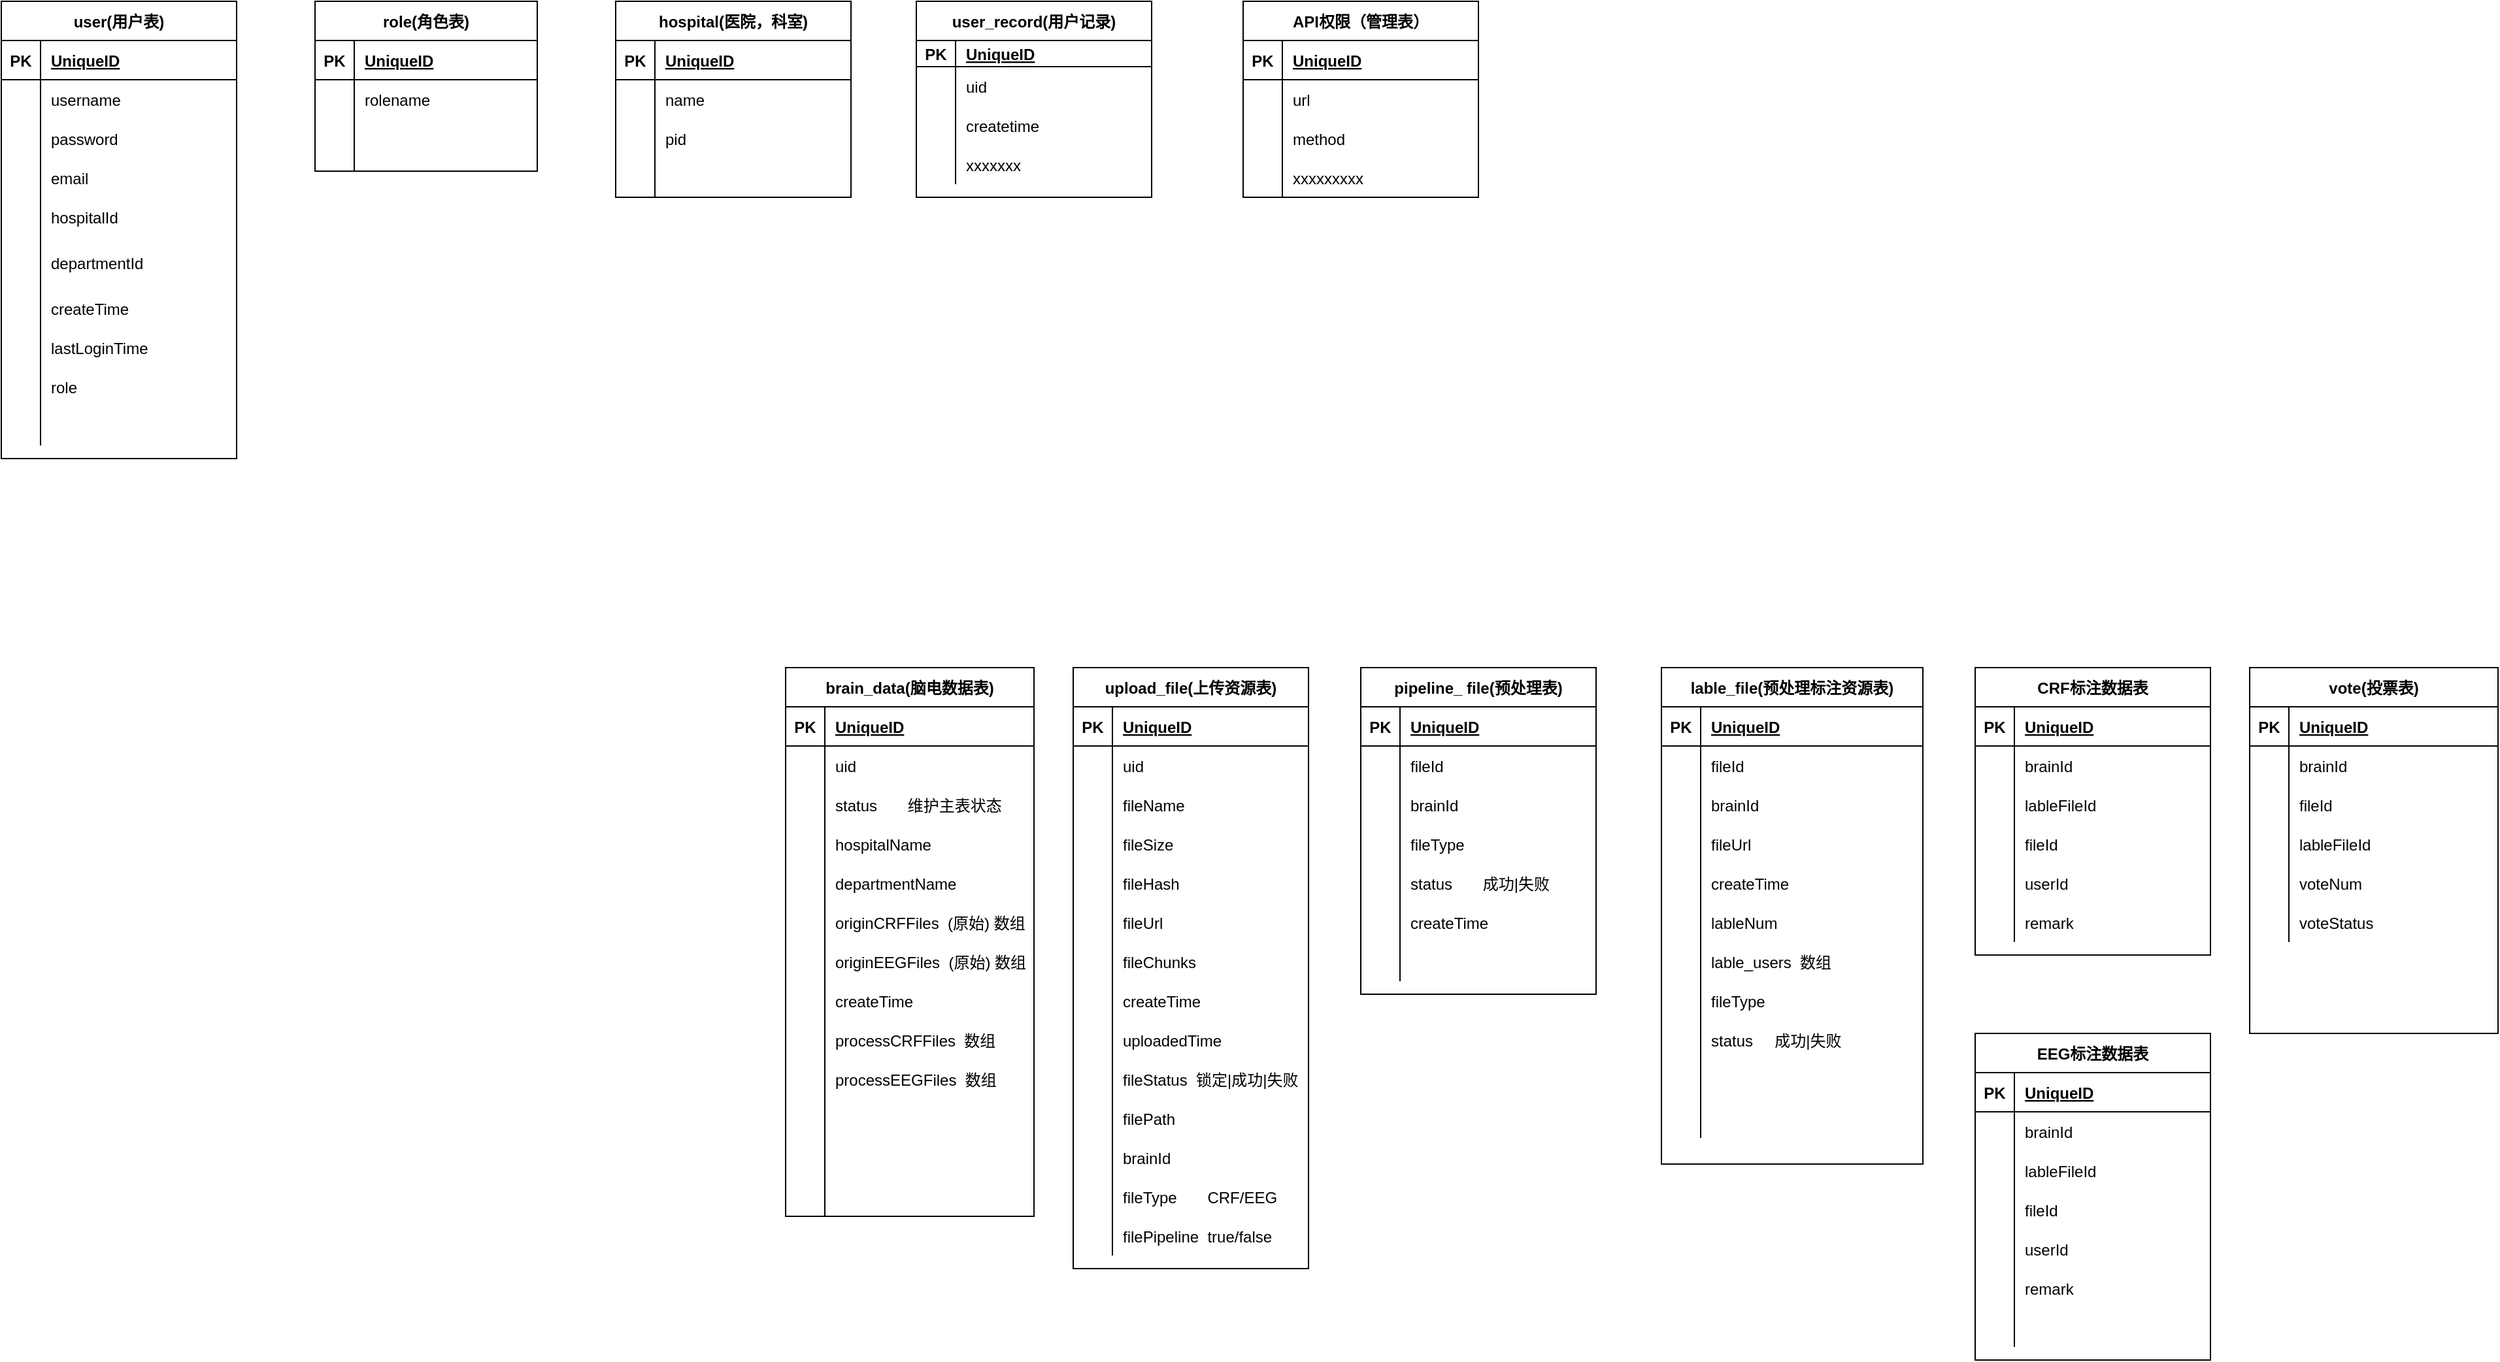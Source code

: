 <mxfile version="15.8.8" type="github">
  <diagram id="ocDlG8aa-odjHnIgEZOc" name="第 1 页">
    <mxGraphModel dx="813" dy="435" grid="1" gridSize="10" guides="1" tooltips="1" connect="1" arrows="1" fold="1" page="1" pageScale="1" pageWidth="827" pageHeight="1169" math="0" shadow="0">
      <root>
        <mxCell id="0" />
        <mxCell id="1" parent="0" />
        <mxCell id="UiWn0FZVSjnFP2bKW6-f-24" value="user(用户表)" style="shape=table;startSize=30;container=1;collapsible=1;childLayout=tableLayout;fixedRows=1;rowLines=0;fontStyle=1;align=center;resizeLast=1;" vertex="1" parent="1">
          <mxGeometry x="30" y="50" width="180" height="350" as="geometry" />
        </mxCell>
        <mxCell id="UiWn0FZVSjnFP2bKW6-f-25" value="" style="shape=partialRectangle;collapsible=0;dropTarget=0;pointerEvents=0;fillColor=none;top=0;left=0;bottom=1;right=0;points=[[0,0.5],[1,0.5]];portConstraint=eastwest;" vertex="1" parent="UiWn0FZVSjnFP2bKW6-f-24">
          <mxGeometry y="30" width="180" height="30" as="geometry" />
        </mxCell>
        <mxCell id="UiWn0FZVSjnFP2bKW6-f-26" value="PK" style="shape=partialRectangle;connectable=0;fillColor=none;top=0;left=0;bottom=0;right=0;fontStyle=1;overflow=hidden;" vertex="1" parent="UiWn0FZVSjnFP2bKW6-f-25">
          <mxGeometry width="30" height="30" as="geometry">
            <mxRectangle width="30" height="30" as="alternateBounds" />
          </mxGeometry>
        </mxCell>
        <mxCell id="UiWn0FZVSjnFP2bKW6-f-27" value="UniqueID" style="shape=partialRectangle;connectable=0;fillColor=none;top=0;left=0;bottom=0;right=0;align=left;spacingLeft=6;fontStyle=5;overflow=hidden;" vertex="1" parent="UiWn0FZVSjnFP2bKW6-f-25">
          <mxGeometry x="30" width="150" height="30" as="geometry">
            <mxRectangle width="150" height="30" as="alternateBounds" />
          </mxGeometry>
        </mxCell>
        <mxCell id="UiWn0FZVSjnFP2bKW6-f-28" value="" style="shape=partialRectangle;collapsible=0;dropTarget=0;pointerEvents=0;fillColor=none;top=0;left=0;bottom=0;right=0;points=[[0,0.5],[1,0.5]];portConstraint=eastwest;" vertex="1" parent="UiWn0FZVSjnFP2bKW6-f-24">
          <mxGeometry y="60" width="180" height="30" as="geometry" />
        </mxCell>
        <mxCell id="UiWn0FZVSjnFP2bKW6-f-29" value="" style="shape=partialRectangle;connectable=0;fillColor=none;top=0;left=0;bottom=0;right=0;editable=1;overflow=hidden;" vertex="1" parent="UiWn0FZVSjnFP2bKW6-f-28">
          <mxGeometry width="30" height="30" as="geometry">
            <mxRectangle width="30" height="30" as="alternateBounds" />
          </mxGeometry>
        </mxCell>
        <mxCell id="UiWn0FZVSjnFP2bKW6-f-30" value="username" style="shape=partialRectangle;connectable=0;fillColor=none;top=0;left=0;bottom=0;right=0;align=left;spacingLeft=6;overflow=hidden;" vertex="1" parent="UiWn0FZVSjnFP2bKW6-f-28">
          <mxGeometry x="30" width="150" height="30" as="geometry">
            <mxRectangle width="150" height="30" as="alternateBounds" />
          </mxGeometry>
        </mxCell>
        <mxCell id="UiWn0FZVSjnFP2bKW6-f-31" value="" style="shape=partialRectangle;collapsible=0;dropTarget=0;pointerEvents=0;fillColor=none;top=0;left=0;bottom=0;right=0;points=[[0,0.5],[1,0.5]];portConstraint=eastwest;" vertex="1" parent="UiWn0FZVSjnFP2bKW6-f-24">
          <mxGeometry y="90" width="180" height="30" as="geometry" />
        </mxCell>
        <mxCell id="UiWn0FZVSjnFP2bKW6-f-32" value="" style="shape=partialRectangle;connectable=0;fillColor=none;top=0;left=0;bottom=0;right=0;editable=1;overflow=hidden;" vertex="1" parent="UiWn0FZVSjnFP2bKW6-f-31">
          <mxGeometry width="30" height="30" as="geometry">
            <mxRectangle width="30" height="30" as="alternateBounds" />
          </mxGeometry>
        </mxCell>
        <mxCell id="UiWn0FZVSjnFP2bKW6-f-33" value="password" style="shape=partialRectangle;connectable=0;fillColor=none;top=0;left=0;bottom=0;right=0;align=left;spacingLeft=6;overflow=hidden;" vertex="1" parent="UiWn0FZVSjnFP2bKW6-f-31">
          <mxGeometry x="30" width="150" height="30" as="geometry">
            <mxRectangle width="150" height="30" as="alternateBounds" />
          </mxGeometry>
        </mxCell>
        <mxCell id="UiWn0FZVSjnFP2bKW6-f-34" value="" style="shape=partialRectangle;collapsible=0;dropTarget=0;pointerEvents=0;fillColor=none;top=0;left=0;bottom=0;right=0;points=[[0,0.5],[1,0.5]];portConstraint=eastwest;" vertex="1" parent="UiWn0FZVSjnFP2bKW6-f-24">
          <mxGeometry y="120" width="180" height="30" as="geometry" />
        </mxCell>
        <mxCell id="UiWn0FZVSjnFP2bKW6-f-35" value="" style="shape=partialRectangle;connectable=0;fillColor=none;top=0;left=0;bottom=0;right=0;editable=1;overflow=hidden;" vertex="1" parent="UiWn0FZVSjnFP2bKW6-f-34">
          <mxGeometry width="30" height="30" as="geometry">
            <mxRectangle width="30" height="30" as="alternateBounds" />
          </mxGeometry>
        </mxCell>
        <mxCell id="UiWn0FZVSjnFP2bKW6-f-36" value="email" style="shape=partialRectangle;connectable=0;fillColor=none;top=0;left=0;bottom=0;right=0;align=left;spacingLeft=6;overflow=hidden;" vertex="1" parent="UiWn0FZVSjnFP2bKW6-f-34">
          <mxGeometry x="30" width="150" height="30" as="geometry">
            <mxRectangle width="150" height="30" as="alternateBounds" />
          </mxGeometry>
        </mxCell>
        <mxCell id="UiWn0FZVSjnFP2bKW6-f-50" value="" style="shape=partialRectangle;collapsible=0;dropTarget=0;pointerEvents=0;fillColor=none;top=0;left=0;bottom=0;right=0;points=[[0,0.5],[1,0.5]];portConstraint=eastwest;" vertex="1" parent="UiWn0FZVSjnFP2bKW6-f-24">
          <mxGeometry y="150" width="180" height="30" as="geometry" />
        </mxCell>
        <mxCell id="UiWn0FZVSjnFP2bKW6-f-51" value="" style="shape=partialRectangle;connectable=0;fillColor=none;top=0;left=0;bottom=0;right=0;editable=1;overflow=hidden;" vertex="1" parent="UiWn0FZVSjnFP2bKW6-f-50">
          <mxGeometry width="30" height="30" as="geometry">
            <mxRectangle width="30" height="30" as="alternateBounds" />
          </mxGeometry>
        </mxCell>
        <mxCell id="UiWn0FZVSjnFP2bKW6-f-52" value="hospitalId" style="shape=partialRectangle;connectable=0;fillColor=none;top=0;left=0;bottom=0;right=0;align=left;spacingLeft=6;overflow=hidden;" vertex="1" parent="UiWn0FZVSjnFP2bKW6-f-50">
          <mxGeometry x="30" width="150" height="30" as="geometry">
            <mxRectangle width="150" height="30" as="alternateBounds" />
          </mxGeometry>
        </mxCell>
        <mxCell id="UiWn0FZVSjnFP2bKW6-f-53" value="" style="shape=partialRectangle;collapsible=0;dropTarget=0;pointerEvents=0;fillColor=none;top=0;left=0;bottom=0;right=0;points=[[0,0.5],[1,0.5]];portConstraint=eastwest;" vertex="1" parent="UiWn0FZVSjnFP2bKW6-f-24">
          <mxGeometry y="180" width="180" height="40" as="geometry" />
        </mxCell>
        <mxCell id="UiWn0FZVSjnFP2bKW6-f-54" value="" style="shape=partialRectangle;connectable=0;fillColor=none;top=0;left=0;bottom=0;right=0;editable=1;overflow=hidden;" vertex="1" parent="UiWn0FZVSjnFP2bKW6-f-53">
          <mxGeometry width="30" height="40" as="geometry">
            <mxRectangle width="30" height="40" as="alternateBounds" />
          </mxGeometry>
        </mxCell>
        <mxCell id="UiWn0FZVSjnFP2bKW6-f-55" value="departmentId" style="shape=partialRectangle;connectable=0;fillColor=none;top=0;left=0;bottom=0;right=0;align=left;spacingLeft=6;overflow=hidden;" vertex="1" parent="UiWn0FZVSjnFP2bKW6-f-53">
          <mxGeometry x="30" width="150" height="40" as="geometry">
            <mxRectangle width="150" height="40" as="alternateBounds" />
          </mxGeometry>
        </mxCell>
        <mxCell id="UiWn0FZVSjnFP2bKW6-f-57" value="" style="shape=partialRectangle;collapsible=0;dropTarget=0;pointerEvents=0;fillColor=none;top=0;left=0;bottom=0;right=0;points=[[0,0.5],[1,0.5]];portConstraint=eastwest;" vertex="1" parent="UiWn0FZVSjnFP2bKW6-f-24">
          <mxGeometry y="220" width="180" height="30" as="geometry" />
        </mxCell>
        <mxCell id="UiWn0FZVSjnFP2bKW6-f-58" value="" style="shape=partialRectangle;connectable=0;fillColor=none;top=0;left=0;bottom=0;right=0;editable=1;overflow=hidden;" vertex="1" parent="UiWn0FZVSjnFP2bKW6-f-57">
          <mxGeometry width="30" height="30" as="geometry">
            <mxRectangle width="30" height="30" as="alternateBounds" />
          </mxGeometry>
        </mxCell>
        <mxCell id="UiWn0FZVSjnFP2bKW6-f-59" value="createTime" style="shape=partialRectangle;connectable=0;fillColor=none;top=0;left=0;bottom=0;right=0;align=left;spacingLeft=6;overflow=hidden;" vertex="1" parent="UiWn0FZVSjnFP2bKW6-f-57">
          <mxGeometry x="30" width="150" height="30" as="geometry">
            <mxRectangle width="150" height="30" as="alternateBounds" />
          </mxGeometry>
        </mxCell>
        <mxCell id="UiWn0FZVSjnFP2bKW6-f-60" value="" style="shape=partialRectangle;collapsible=0;dropTarget=0;pointerEvents=0;fillColor=none;top=0;left=0;bottom=0;right=0;points=[[0,0.5],[1,0.5]];portConstraint=eastwest;" vertex="1" parent="UiWn0FZVSjnFP2bKW6-f-24">
          <mxGeometry y="250" width="180" height="30" as="geometry" />
        </mxCell>
        <mxCell id="UiWn0FZVSjnFP2bKW6-f-61" value="" style="shape=partialRectangle;connectable=0;fillColor=none;top=0;left=0;bottom=0;right=0;editable=1;overflow=hidden;" vertex="1" parent="UiWn0FZVSjnFP2bKW6-f-60">
          <mxGeometry width="30" height="30" as="geometry">
            <mxRectangle width="30" height="30" as="alternateBounds" />
          </mxGeometry>
        </mxCell>
        <mxCell id="UiWn0FZVSjnFP2bKW6-f-62" value="lastLoginTime" style="shape=partialRectangle;connectable=0;fillColor=none;top=0;left=0;bottom=0;right=0;align=left;spacingLeft=6;overflow=hidden;" vertex="1" parent="UiWn0FZVSjnFP2bKW6-f-60">
          <mxGeometry x="30" width="150" height="30" as="geometry">
            <mxRectangle width="150" height="30" as="alternateBounds" />
          </mxGeometry>
        </mxCell>
        <mxCell id="UiWn0FZVSjnFP2bKW6-f-63" value="" style="shape=partialRectangle;collapsible=0;dropTarget=0;pointerEvents=0;fillColor=none;top=0;left=0;bottom=0;right=0;points=[[0,0.5],[1,0.5]];portConstraint=eastwest;" vertex="1" parent="UiWn0FZVSjnFP2bKW6-f-24">
          <mxGeometry y="280" width="180" height="30" as="geometry" />
        </mxCell>
        <mxCell id="UiWn0FZVSjnFP2bKW6-f-64" value="" style="shape=partialRectangle;connectable=0;fillColor=none;top=0;left=0;bottom=0;right=0;editable=1;overflow=hidden;" vertex="1" parent="UiWn0FZVSjnFP2bKW6-f-63">
          <mxGeometry width="30" height="30" as="geometry">
            <mxRectangle width="30" height="30" as="alternateBounds" />
          </mxGeometry>
        </mxCell>
        <mxCell id="UiWn0FZVSjnFP2bKW6-f-65" value="role" style="shape=partialRectangle;connectable=0;fillColor=none;top=0;left=0;bottom=0;right=0;align=left;spacingLeft=6;overflow=hidden;" vertex="1" parent="UiWn0FZVSjnFP2bKW6-f-63">
          <mxGeometry x="30" width="150" height="30" as="geometry">
            <mxRectangle width="150" height="30" as="alternateBounds" />
          </mxGeometry>
        </mxCell>
        <mxCell id="UiWn0FZVSjnFP2bKW6-f-66" value="" style="shape=partialRectangle;collapsible=0;dropTarget=0;pointerEvents=0;fillColor=none;top=0;left=0;bottom=0;right=0;points=[[0,0.5],[1,0.5]];portConstraint=eastwest;" vertex="1" parent="UiWn0FZVSjnFP2bKW6-f-24">
          <mxGeometry y="310" width="180" height="30" as="geometry" />
        </mxCell>
        <mxCell id="UiWn0FZVSjnFP2bKW6-f-67" value="" style="shape=partialRectangle;connectable=0;fillColor=none;top=0;left=0;bottom=0;right=0;editable=1;overflow=hidden;" vertex="1" parent="UiWn0FZVSjnFP2bKW6-f-66">
          <mxGeometry width="30" height="30" as="geometry">
            <mxRectangle width="30" height="30" as="alternateBounds" />
          </mxGeometry>
        </mxCell>
        <mxCell id="UiWn0FZVSjnFP2bKW6-f-68" value="" style="shape=partialRectangle;connectable=0;fillColor=none;top=0;left=0;bottom=0;right=0;align=left;spacingLeft=6;overflow=hidden;" vertex="1" parent="UiWn0FZVSjnFP2bKW6-f-66">
          <mxGeometry x="30" width="150" height="30" as="geometry">
            <mxRectangle width="150" height="30" as="alternateBounds" />
          </mxGeometry>
        </mxCell>
        <mxCell id="UiWn0FZVSjnFP2bKW6-f-37" value="role(角色表)" style="shape=table;startSize=30;container=1;collapsible=1;childLayout=tableLayout;fixedRows=1;rowLines=0;fontStyle=1;align=center;resizeLast=1;" vertex="1" parent="1">
          <mxGeometry x="270" y="50" width="170" height="130" as="geometry" />
        </mxCell>
        <mxCell id="UiWn0FZVSjnFP2bKW6-f-38" value="" style="shape=partialRectangle;collapsible=0;dropTarget=0;pointerEvents=0;fillColor=none;top=0;left=0;bottom=1;right=0;points=[[0,0.5],[1,0.5]];portConstraint=eastwest;" vertex="1" parent="UiWn0FZVSjnFP2bKW6-f-37">
          <mxGeometry y="30" width="170" height="30" as="geometry" />
        </mxCell>
        <mxCell id="UiWn0FZVSjnFP2bKW6-f-39" value="PK" style="shape=partialRectangle;connectable=0;fillColor=none;top=0;left=0;bottom=0;right=0;fontStyle=1;overflow=hidden;" vertex="1" parent="UiWn0FZVSjnFP2bKW6-f-38">
          <mxGeometry width="30" height="30" as="geometry">
            <mxRectangle width="30" height="30" as="alternateBounds" />
          </mxGeometry>
        </mxCell>
        <mxCell id="UiWn0FZVSjnFP2bKW6-f-40" value="UniqueID" style="shape=partialRectangle;connectable=0;fillColor=none;top=0;left=0;bottom=0;right=0;align=left;spacingLeft=6;fontStyle=5;overflow=hidden;" vertex="1" parent="UiWn0FZVSjnFP2bKW6-f-38">
          <mxGeometry x="30" width="140" height="30" as="geometry">
            <mxRectangle width="140" height="30" as="alternateBounds" />
          </mxGeometry>
        </mxCell>
        <mxCell id="UiWn0FZVSjnFP2bKW6-f-41" value="" style="shape=partialRectangle;collapsible=0;dropTarget=0;pointerEvents=0;fillColor=none;top=0;left=0;bottom=0;right=0;points=[[0,0.5],[1,0.5]];portConstraint=eastwest;" vertex="1" parent="UiWn0FZVSjnFP2bKW6-f-37">
          <mxGeometry y="60" width="170" height="30" as="geometry" />
        </mxCell>
        <mxCell id="UiWn0FZVSjnFP2bKW6-f-42" value="" style="shape=partialRectangle;connectable=0;fillColor=none;top=0;left=0;bottom=0;right=0;editable=1;overflow=hidden;" vertex="1" parent="UiWn0FZVSjnFP2bKW6-f-41">
          <mxGeometry width="30" height="30" as="geometry">
            <mxRectangle width="30" height="30" as="alternateBounds" />
          </mxGeometry>
        </mxCell>
        <mxCell id="UiWn0FZVSjnFP2bKW6-f-43" value="rolename" style="shape=partialRectangle;connectable=0;fillColor=none;top=0;left=0;bottom=0;right=0;align=left;spacingLeft=6;overflow=hidden;" vertex="1" parent="UiWn0FZVSjnFP2bKW6-f-41">
          <mxGeometry x="30" width="140" height="30" as="geometry">
            <mxRectangle width="140" height="30" as="alternateBounds" />
          </mxGeometry>
        </mxCell>
        <mxCell id="UiWn0FZVSjnFP2bKW6-f-44" value="" style="shape=partialRectangle;collapsible=0;dropTarget=0;pointerEvents=0;fillColor=none;top=0;left=0;bottom=0;right=0;points=[[0,0.5],[1,0.5]];portConstraint=eastwest;" vertex="1" parent="UiWn0FZVSjnFP2bKW6-f-37">
          <mxGeometry y="90" width="170" height="40" as="geometry" />
        </mxCell>
        <mxCell id="UiWn0FZVSjnFP2bKW6-f-45" value="" style="shape=partialRectangle;connectable=0;fillColor=none;top=0;left=0;bottom=0;right=0;editable=1;overflow=hidden;" vertex="1" parent="UiWn0FZVSjnFP2bKW6-f-44">
          <mxGeometry width="30" height="40" as="geometry">
            <mxRectangle width="30" height="40" as="alternateBounds" />
          </mxGeometry>
        </mxCell>
        <mxCell id="UiWn0FZVSjnFP2bKW6-f-46" value="" style="shape=partialRectangle;connectable=0;fillColor=none;top=0;left=0;bottom=0;right=0;align=left;spacingLeft=6;overflow=hidden;" vertex="1" parent="UiWn0FZVSjnFP2bKW6-f-44">
          <mxGeometry x="30" width="140" height="40" as="geometry">
            <mxRectangle width="140" height="40" as="alternateBounds" />
          </mxGeometry>
        </mxCell>
        <mxCell id="UiWn0FZVSjnFP2bKW6-f-69" value="hospital(医院，科室)" style="shape=table;startSize=30;container=1;collapsible=1;childLayout=tableLayout;fixedRows=1;rowLines=0;fontStyle=1;align=center;resizeLast=1;" vertex="1" parent="1">
          <mxGeometry x="500" y="50" width="180" height="150" as="geometry" />
        </mxCell>
        <mxCell id="UiWn0FZVSjnFP2bKW6-f-70" value="" style="shape=partialRectangle;collapsible=0;dropTarget=0;pointerEvents=0;fillColor=none;top=0;left=0;bottom=1;right=0;points=[[0,0.5],[1,0.5]];portConstraint=eastwest;" vertex="1" parent="UiWn0FZVSjnFP2bKW6-f-69">
          <mxGeometry y="30" width="180" height="30" as="geometry" />
        </mxCell>
        <mxCell id="UiWn0FZVSjnFP2bKW6-f-71" value="PK" style="shape=partialRectangle;connectable=0;fillColor=none;top=0;left=0;bottom=0;right=0;fontStyle=1;overflow=hidden;" vertex="1" parent="UiWn0FZVSjnFP2bKW6-f-70">
          <mxGeometry width="30" height="30" as="geometry">
            <mxRectangle width="30" height="30" as="alternateBounds" />
          </mxGeometry>
        </mxCell>
        <mxCell id="UiWn0FZVSjnFP2bKW6-f-72" value="UniqueID" style="shape=partialRectangle;connectable=0;fillColor=none;top=0;left=0;bottom=0;right=0;align=left;spacingLeft=6;fontStyle=5;overflow=hidden;" vertex="1" parent="UiWn0FZVSjnFP2bKW6-f-70">
          <mxGeometry x="30" width="150" height="30" as="geometry">
            <mxRectangle width="150" height="30" as="alternateBounds" />
          </mxGeometry>
        </mxCell>
        <mxCell id="UiWn0FZVSjnFP2bKW6-f-73" value="" style="shape=partialRectangle;collapsible=0;dropTarget=0;pointerEvents=0;fillColor=none;top=0;left=0;bottom=0;right=0;points=[[0,0.5],[1,0.5]];portConstraint=eastwest;" vertex="1" parent="UiWn0FZVSjnFP2bKW6-f-69">
          <mxGeometry y="60" width="180" height="30" as="geometry" />
        </mxCell>
        <mxCell id="UiWn0FZVSjnFP2bKW6-f-74" value="" style="shape=partialRectangle;connectable=0;fillColor=none;top=0;left=0;bottom=0;right=0;editable=1;overflow=hidden;" vertex="1" parent="UiWn0FZVSjnFP2bKW6-f-73">
          <mxGeometry width="30" height="30" as="geometry">
            <mxRectangle width="30" height="30" as="alternateBounds" />
          </mxGeometry>
        </mxCell>
        <mxCell id="UiWn0FZVSjnFP2bKW6-f-75" value="name" style="shape=partialRectangle;connectable=0;fillColor=none;top=0;left=0;bottom=0;right=0;align=left;spacingLeft=6;overflow=hidden;" vertex="1" parent="UiWn0FZVSjnFP2bKW6-f-73">
          <mxGeometry x="30" width="150" height="30" as="geometry">
            <mxRectangle width="150" height="30" as="alternateBounds" />
          </mxGeometry>
        </mxCell>
        <mxCell id="UiWn0FZVSjnFP2bKW6-f-76" value="" style="shape=partialRectangle;collapsible=0;dropTarget=0;pointerEvents=0;fillColor=none;top=0;left=0;bottom=0;right=0;points=[[0,0.5],[1,0.5]];portConstraint=eastwest;" vertex="1" parent="UiWn0FZVSjnFP2bKW6-f-69">
          <mxGeometry y="90" width="180" height="30" as="geometry" />
        </mxCell>
        <mxCell id="UiWn0FZVSjnFP2bKW6-f-77" value="" style="shape=partialRectangle;connectable=0;fillColor=none;top=0;left=0;bottom=0;right=0;editable=1;overflow=hidden;" vertex="1" parent="UiWn0FZVSjnFP2bKW6-f-76">
          <mxGeometry width="30" height="30" as="geometry">
            <mxRectangle width="30" height="30" as="alternateBounds" />
          </mxGeometry>
        </mxCell>
        <mxCell id="UiWn0FZVSjnFP2bKW6-f-78" value="pid" style="shape=partialRectangle;connectable=0;fillColor=none;top=0;left=0;bottom=0;right=0;align=left;spacingLeft=6;overflow=hidden;" vertex="1" parent="UiWn0FZVSjnFP2bKW6-f-76">
          <mxGeometry x="30" width="150" height="30" as="geometry">
            <mxRectangle width="150" height="30" as="alternateBounds" />
          </mxGeometry>
        </mxCell>
        <mxCell id="UiWn0FZVSjnFP2bKW6-f-79" value="" style="shape=partialRectangle;collapsible=0;dropTarget=0;pointerEvents=0;fillColor=none;top=0;left=0;bottom=0;right=0;points=[[0,0.5],[1,0.5]];portConstraint=eastwest;" vertex="1" parent="UiWn0FZVSjnFP2bKW6-f-69">
          <mxGeometry y="120" width="180" height="30" as="geometry" />
        </mxCell>
        <mxCell id="UiWn0FZVSjnFP2bKW6-f-80" value="" style="shape=partialRectangle;connectable=0;fillColor=none;top=0;left=0;bottom=0;right=0;editable=1;overflow=hidden;" vertex="1" parent="UiWn0FZVSjnFP2bKW6-f-79">
          <mxGeometry width="30" height="30" as="geometry">
            <mxRectangle width="30" height="30" as="alternateBounds" />
          </mxGeometry>
        </mxCell>
        <mxCell id="UiWn0FZVSjnFP2bKW6-f-81" value="" style="shape=partialRectangle;connectable=0;fillColor=none;top=0;left=0;bottom=0;right=0;align=left;spacingLeft=6;overflow=hidden;" vertex="1" parent="UiWn0FZVSjnFP2bKW6-f-79">
          <mxGeometry x="30" width="150" height="30" as="geometry">
            <mxRectangle width="150" height="30" as="alternateBounds" />
          </mxGeometry>
        </mxCell>
        <mxCell id="UiWn0FZVSjnFP2bKW6-f-82" value="user_record(用户记录)" style="shape=table;startSize=30;container=1;collapsible=1;childLayout=tableLayout;fixedRows=1;rowLines=0;fontStyle=1;align=center;resizeLast=1;" vertex="1" parent="1">
          <mxGeometry x="730" y="50" width="180" height="150" as="geometry" />
        </mxCell>
        <mxCell id="UiWn0FZVSjnFP2bKW6-f-83" value="" style="shape=partialRectangle;collapsible=0;dropTarget=0;pointerEvents=0;fillColor=none;top=0;left=0;bottom=1;right=0;points=[[0,0.5],[1,0.5]];portConstraint=eastwest;" vertex="1" parent="UiWn0FZVSjnFP2bKW6-f-82">
          <mxGeometry y="30" width="180" height="20" as="geometry" />
        </mxCell>
        <mxCell id="UiWn0FZVSjnFP2bKW6-f-84" value="PK" style="shape=partialRectangle;connectable=0;fillColor=none;top=0;left=0;bottom=0;right=0;fontStyle=1;overflow=hidden;" vertex="1" parent="UiWn0FZVSjnFP2bKW6-f-83">
          <mxGeometry width="30" height="20" as="geometry">
            <mxRectangle width="30" height="20" as="alternateBounds" />
          </mxGeometry>
        </mxCell>
        <mxCell id="UiWn0FZVSjnFP2bKW6-f-85" value="UniqueID" style="shape=partialRectangle;connectable=0;fillColor=none;top=0;left=0;bottom=0;right=0;align=left;spacingLeft=6;fontStyle=5;overflow=hidden;" vertex="1" parent="UiWn0FZVSjnFP2bKW6-f-83">
          <mxGeometry x="30" width="150" height="20" as="geometry">
            <mxRectangle width="150" height="20" as="alternateBounds" />
          </mxGeometry>
        </mxCell>
        <mxCell id="UiWn0FZVSjnFP2bKW6-f-86" value="" style="shape=partialRectangle;collapsible=0;dropTarget=0;pointerEvents=0;fillColor=none;top=0;left=0;bottom=0;right=0;points=[[0,0.5],[1,0.5]];portConstraint=eastwest;" vertex="1" parent="UiWn0FZVSjnFP2bKW6-f-82">
          <mxGeometry y="50" width="180" height="30" as="geometry" />
        </mxCell>
        <mxCell id="UiWn0FZVSjnFP2bKW6-f-87" value="" style="shape=partialRectangle;connectable=0;fillColor=none;top=0;left=0;bottom=0;right=0;editable=1;overflow=hidden;" vertex="1" parent="UiWn0FZVSjnFP2bKW6-f-86">
          <mxGeometry width="30" height="30" as="geometry">
            <mxRectangle width="30" height="30" as="alternateBounds" />
          </mxGeometry>
        </mxCell>
        <mxCell id="UiWn0FZVSjnFP2bKW6-f-88" value="uid" style="shape=partialRectangle;connectable=0;fillColor=none;top=0;left=0;bottom=0;right=0;align=left;spacingLeft=6;overflow=hidden;" vertex="1" parent="UiWn0FZVSjnFP2bKW6-f-86">
          <mxGeometry x="30" width="150" height="30" as="geometry">
            <mxRectangle width="150" height="30" as="alternateBounds" />
          </mxGeometry>
        </mxCell>
        <mxCell id="UiWn0FZVSjnFP2bKW6-f-89" value="" style="shape=partialRectangle;collapsible=0;dropTarget=0;pointerEvents=0;fillColor=none;top=0;left=0;bottom=0;right=0;points=[[0,0.5],[1,0.5]];portConstraint=eastwest;" vertex="1" parent="UiWn0FZVSjnFP2bKW6-f-82">
          <mxGeometry y="80" width="180" height="30" as="geometry" />
        </mxCell>
        <mxCell id="UiWn0FZVSjnFP2bKW6-f-90" value="" style="shape=partialRectangle;connectable=0;fillColor=none;top=0;left=0;bottom=0;right=0;editable=1;overflow=hidden;" vertex="1" parent="UiWn0FZVSjnFP2bKW6-f-89">
          <mxGeometry width="30" height="30" as="geometry">
            <mxRectangle width="30" height="30" as="alternateBounds" />
          </mxGeometry>
        </mxCell>
        <mxCell id="UiWn0FZVSjnFP2bKW6-f-91" value="createtime" style="shape=partialRectangle;connectable=0;fillColor=none;top=0;left=0;bottom=0;right=0;align=left;spacingLeft=6;overflow=hidden;" vertex="1" parent="UiWn0FZVSjnFP2bKW6-f-89">
          <mxGeometry x="30" width="150" height="30" as="geometry">
            <mxRectangle width="150" height="30" as="alternateBounds" />
          </mxGeometry>
        </mxCell>
        <mxCell id="UiWn0FZVSjnFP2bKW6-f-92" value="" style="shape=partialRectangle;collapsible=0;dropTarget=0;pointerEvents=0;fillColor=none;top=0;left=0;bottom=0;right=0;points=[[0,0.5],[1,0.5]];portConstraint=eastwest;" vertex="1" parent="UiWn0FZVSjnFP2bKW6-f-82">
          <mxGeometry y="110" width="180" height="30" as="geometry" />
        </mxCell>
        <mxCell id="UiWn0FZVSjnFP2bKW6-f-93" value="" style="shape=partialRectangle;connectable=0;fillColor=none;top=0;left=0;bottom=0;right=0;editable=1;overflow=hidden;" vertex="1" parent="UiWn0FZVSjnFP2bKW6-f-92">
          <mxGeometry width="30" height="30" as="geometry">
            <mxRectangle width="30" height="30" as="alternateBounds" />
          </mxGeometry>
        </mxCell>
        <mxCell id="UiWn0FZVSjnFP2bKW6-f-94" value="xxxxxxx" style="shape=partialRectangle;connectable=0;fillColor=none;top=0;left=0;bottom=0;right=0;align=left;spacingLeft=6;overflow=hidden;" vertex="1" parent="UiWn0FZVSjnFP2bKW6-f-92">
          <mxGeometry x="30" width="150" height="30" as="geometry">
            <mxRectangle width="150" height="30" as="alternateBounds" />
          </mxGeometry>
        </mxCell>
        <mxCell id="UiWn0FZVSjnFP2bKW6-f-95" value="upload_file(上传资源表)" style="shape=table;startSize=30;container=1;collapsible=1;childLayout=tableLayout;fixedRows=1;rowLines=0;fontStyle=1;align=center;resizeLast=1;" vertex="1" parent="1">
          <mxGeometry x="850" y="560" width="180" height="460" as="geometry" />
        </mxCell>
        <mxCell id="UiWn0FZVSjnFP2bKW6-f-96" value="" style="shape=partialRectangle;collapsible=0;dropTarget=0;pointerEvents=0;fillColor=none;top=0;left=0;bottom=1;right=0;points=[[0,0.5],[1,0.5]];portConstraint=eastwest;" vertex="1" parent="UiWn0FZVSjnFP2bKW6-f-95">
          <mxGeometry y="30" width="180" height="30" as="geometry" />
        </mxCell>
        <mxCell id="UiWn0FZVSjnFP2bKW6-f-97" value="PK" style="shape=partialRectangle;connectable=0;fillColor=none;top=0;left=0;bottom=0;right=0;fontStyle=1;overflow=hidden;" vertex="1" parent="UiWn0FZVSjnFP2bKW6-f-96">
          <mxGeometry width="30" height="30" as="geometry">
            <mxRectangle width="30" height="30" as="alternateBounds" />
          </mxGeometry>
        </mxCell>
        <mxCell id="UiWn0FZVSjnFP2bKW6-f-98" value="UniqueID" style="shape=partialRectangle;connectable=0;fillColor=none;top=0;left=0;bottom=0;right=0;align=left;spacingLeft=6;fontStyle=5;overflow=hidden;" vertex="1" parent="UiWn0FZVSjnFP2bKW6-f-96">
          <mxGeometry x="30" width="150" height="30" as="geometry">
            <mxRectangle width="150" height="30" as="alternateBounds" />
          </mxGeometry>
        </mxCell>
        <mxCell id="UiWn0FZVSjnFP2bKW6-f-99" value="" style="shape=partialRectangle;collapsible=0;dropTarget=0;pointerEvents=0;fillColor=none;top=0;left=0;bottom=0;right=0;points=[[0,0.5],[1,0.5]];portConstraint=eastwest;" vertex="1" parent="UiWn0FZVSjnFP2bKW6-f-95">
          <mxGeometry y="60" width="180" height="30" as="geometry" />
        </mxCell>
        <mxCell id="UiWn0FZVSjnFP2bKW6-f-100" value="" style="shape=partialRectangle;connectable=0;fillColor=none;top=0;left=0;bottom=0;right=0;editable=1;overflow=hidden;" vertex="1" parent="UiWn0FZVSjnFP2bKW6-f-99">
          <mxGeometry width="30" height="30" as="geometry">
            <mxRectangle width="30" height="30" as="alternateBounds" />
          </mxGeometry>
        </mxCell>
        <mxCell id="UiWn0FZVSjnFP2bKW6-f-101" value="uid" style="shape=partialRectangle;connectable=0;fillColor=none;top=0;left=0;bottom=0;right=0;align=left;spacingLeft=6;overflow=hidden;" vertex="1" parent="UiWn0FZVSjnFP2bKW6-f-99">
          <mxGeometry x="30" width="150" height="30" as="geometry">
            <mxRectangle width="150" height="30" as="alternateBounds" />
          </mxGeometry>
        </mxCell>
        <mxCell id="UiWn0FZVSjnFP2bKW6-f-102" value="" style="shape=partialRectangle;collapsible=0;dropTarget=0;pointerEvents=0;fillColor=none;top=0;left=0;bottom=0;right=0;points=[[0,0.5],[1,0.5]];portConstraint=eastwest;" vertex="1" parent="UiWn0FZVSjnFP2bKW6-f-95">
          <mxGeometry y="90" width="180" height="30" as="geometry" />
        </mxCell>
        <mxCell id="UiWn0FZVSjnFP2bKW6-f-103" value="" style="shape=partialRectangle;connectable=0;fillColor=none;top=0;left=0;bottom=0;right=0;editable=1;overflow=hidden;" vertex="1" parent="UiWn0FZVSjnFP2bKW6-f-102">
          <mxGeometry width="30" height="30" as="geometry">
            <mxRectangle width="30" height="30" as="alternateBounds" />
          </mxGeometry>
        </mxCell>
        <mxCell id="UiWn0FZVSjnFP2bKW6-f-104" value="fileName" style="shape=partialRectangle;connectable=0;fillColor=none;top=0;left=0;bottom=0;right=0;align=left;spacingLeft=6;overflow=hidden;" vertex="1" parent="UiWn0FZVSjnFP2bKW6-f-102">
          <mxGeometry x="30" width="150" height="30" as="geometry">
            <mxRectangle width="150" height="30" as="alternateBounds" />
          </mxGeometry>
        </mxCell>
        <mxCell id="UiWn0FZVSjnFP2bKW6-f-105" value="" style="shape=partialRectangle;collapsible=0;dropTarget=0;pointerEvents=0;fillColor=none;top=0;left=0;bottom=0;right=0;points=[[0,0.5],[1,0.5]];portConstraint=eastwest;" vertex="1" parent="UiWn0FZVSjnFP2bKW6-f-95">
          <mxGeometry y="120" width="180" height="30" as="geometry" />
        </mxCell>
        <mxCell id="UiWn0FZVSjnFP2bKW6-f-106" value="" style="shape=partialRectangle;connectable=0;fillColor=none;top=0;left=0;bottom=0;right=0;editable=1;overflow=hidden;" vertex="1" parent="UiWn0FZVSjnFP2bKW6-f-105">
          <mxGeometry width="30" height="30" as="geometry">
            <mxRectangle width="30" height="30" as="alternateBounds" />
          </mxGeometry>
        </mxCell>
        <mxCell id="UiWn0FZVSjnFP2bKW6-f-107" value="fileSize" style="shape=partialRectangle;connectable=0;fillColor=none;top=0;left=0;bottom=0;right=0;align=left;spacingLeft=6;overflow=hidden;" vertex="1" parent="UiWn0FZVSjnFP2bKW6-f-105">
          <mxGeometry x="30" width="150" height="30" as="geometry">
            <mxRectangle width="150" height="30" as="alternateBounds" />
          </mxGeometry>
        </mxCell>
        <mxCell id="UiWn0FZVSjnFP2bKW6-f-108" value="" style="shape=partialRectangle;collapsible=0;dropTarget=0;pointerEvents=0;fillColor=none;top=0;left=0;bottom=0;right=0;points=[[0,0.5],[1,0.5]];portConstraint=eastwest;" vertex="1" parent="UiWn0FZVSjnFP2bKW6-f-95">
          <mxGeometry y="150" width="180" height="30" as="geometry" />
        </mxCell>
        <mxCell id="UiWn0FZVSjnFP2bKW6-f-109" value="" style="shape=partialRectangle;connectable=0;fillColor=none;top=0;left=0;bottom=0;right=0;editable=1;overflow=hidden;" vertex="1" parent="UiWn0FZVSjnFP2bKW6-f-108">
          <mxGeometry width="30" height="30" as="geometry">
            <mxRectangle width="30" height="30" as="alternateBounds" />
          </mxGeometry>
        </mxCell>
        <mxCell id="UiWn0FZVSjnFP2bKW6-f-110" value="fileHash" style="shape=partialRectangle;connectable=0;fillColor=none;top=0;left=0;bottom=0;right=0;align=left;spacingLeft=6;overflow=hidden;" vertex="1" parent="UiWn0FZVSjnFP2bKW6-f-108">
          <mxGeometry x="30" width="150" height="30" as="geometry">
            <mxRectangle width="150" height="30" as="alternateBounds" />
          </mxGeometry>
        </mxCell>
        <mxCell id="UiWn0FZVSjnFP2bKW6-f-111" value="" style="shape=partialRectangle;collapsible=0;dropTarget=0;pointerEvents=0;fillColor=none;top=0;left=0;bottom=0;right=0;points=[[0,0.5],[1,0.5]];portConstraint=eastwest;" vertex="1" parent="UiWn0FZVSjnFP2bKW6-f-95">
          <mxGeometry y="180" width="180" height="30" as="geometry" />
        </mxCell>
        <mxCell id="UiWn0FZVSjnFP2bKW6-f-112" value="" style="shape=partialRectangle;connectable=0;fillColor=none;top=0;left=0;bottom=0;right=0;editable=1;overflow=hidden;" vertex="1" parent="UiWn0FZVSjnFP2bKW6-f-111">
          <mxGeometry width="30" height="30" as="geometry">
            <mxRectangle width="30" height="30" as="alternateBounds" />
          </mxGeometry>
        </mxCell>
        <mxCell id="UiWn0FZVSjnFP2bKW6-f-113" value="fileUrl" style="shape=partialRectangle;connectable=0;fillColor=none;top=0;left=0;bottom=0;right=0;align=left;spacingLeft=6;overflow=hidden;" vertex="1" parent="UiWn0FZVSjnFP2bKW6-f-111">
          <mxGeometry x="30" width="150" height="30" as="geometry">
            <mxRectangle width="150" height="30" as="alternateBounds" />
          </mxGeometry>
        </mxCell>
        <mxCell id="UiWn0FZVSjnFP2bKW6-f-114" value="" style="shape=partialRectangle;collapsible=0;dropTarget=0;pointerEvents=0;fillColor=none;top=0;left=0;bottom=0;right=0;points=[[0,0.5],[1,0.5]];portConstraint=eastwest;" vertex="1" parent="UiWn0FZVSjnFP2bKW6-f-95">
          <mxGeometry y="210" width="180" height="30" as="geometry" />
        </mxCell>
        <mxCell id="UiWn0FZVSjnFP2bKW6-f-115" value="" style="shape=partialRectangle;connectable=0;fillColor=none;top=0;left=0;bottom=0;right=0;editable=1;overflow=hidden;" vertex="1" parent="UiWn0FZVSjnFP2bKW6-f-114">
          <mxGeometry width="30" height="30" as="geometry">
            <mxRectangle width="30" height="30" as="alternateBounds" />
          </mxGeometry>
        </mxCell>
        <mxCell id="UiWn0FZVSjnFP2bKW6-f-116" value="fileChunks" style="shape=partialRectangle;connectable=0;fillColor=none;top=0;left=0;bottom=0;right=0;align=left;spacingLeft=6;overflow=hidden;" vertex="1" parent="UiWn0FZVSjnFP2bKW6-f-114">
          <mxGeometry x="30" width="150" height="30" as="geometry">
            <mxRectangle width="150" height="30" as="alternateBounds" />
          </mxGeometry>
        </mxCell>
        <mxCell id="UiWn0FZVSjnFP2bKW6-f-117" value="" style="shape=partialRectangle;collapsible=0;dropTarget=0;pointerEvents=0;fillColor=none;top=0;left=0;bottom=0;right=0;points=[[0,0.5],[1,0.5]];portConstraint=eastwest;" vertex="1" parent="UiWn0FZVSjnFP2bKW6-f-95">
          <mxGeometry y="240" width="180" height="30" as="geometry" />
        </mxCell>
        <mxCell id="UiWn0FZVSjnFP2bKW6-f-118" value="" style="shape=partialRectangle;connectable=0;fillColor=none;top=0;left=0;bottom=0;right=0;editable=1;overflow=hidden;" vertex="1" parent="UiWn0FZVSjnFP2bKW6-f-117">
          <mxGeometry width="30" height="30" as="geometry">
            <mxRectangle width="30" height="30" as="alternateBounds" />
          </mxGeometry>
        </mxCell>
        <mxCell id="UiWn0FZVSjnFP2bKW6-f-119" value="createTime" style="shape=partialRectangle;connectable=0;fillColor=none;top=0;left=0;bottom=0;right=0;align=left;spacingLeft=6;overflow=hidden;" vertex="1" parent="UiWn0FZVSjnFP2bKW6-f-117">
          <mxGeometry x="30" width="150" height="30" as="geometry">
            <mxRectangle width="150" height="30" as="alternateBounds" />
          </mxGeometry>
        </mxCell>
        <mxCell id="UiWn0FZVSjnFP2bKW6-f-120" value="" style="shape=partialRectangle;collapsible=0;dropTarget=0;pointerEvents=0;fillColor=none;top=0;left=0;bottom=0;right=0;points=[[0,0.5],[1,0.5]];portConstraint=eastwest;" vertex="1" parent="UiWn0FZVSjnFP2bKW6-f-95">
          <mxGeometry y="270" width="180" height="30" as="geometry" />
        </mxCell>
        <mxCell id="UiWn0FZVSjnFP2bKW6-f-121" value="" style="shape=partialRectangle;connectable=0;fillColor=none;top=0;left=0;bottom=0;right=0;editable=1;overflow=hidden;" vertex="1" parent="UiWn0FZVSjnFP2bKW6-f-120">
          <mxGeometry width="30" height="30" as="geometry">
            <mxRectangle width="30" height="30" as="alternateBounds" />
          </mxGeometry>
        </mxCell>
        <mxCell id="UiWn0FZVSjnFP2bKW6-f-122" value="uploadedTime" style="shape=partialRectangle;connectable=0;fillColor=none;top=0;left=0;bottom=0;right=0;align=left;spacingLeft=6;overflow=hidden;" vertex="1" parent="UiWn0FZVSjnFP2bKW6-f-120">
          <mxGeometry x="30" width="150" height="30" as="geometry">
            <mxRectangle width="150" height="30" as="alternateBounds" />
          </mxGeometry>
        </mxCell>
        <mxCell id="UiWn0FZVSjnFP2bKW6-f-123" value="" style="shape=partialRectangle;collapsible=0;dropTarget=0;pointerEvents=0;fillColor=none;top=0;left=0;bottom=0;right=0;points=[[0,0.5],[1,0.5]];portConstraint=eastwest;" vertex="1" parent="UiWn0FZVSjnFP2bKW6-f-95">
          <mxGeometry y="300" width="180" height="30" as="geometry" />
        </mxCell>
        <mxCell id="UiWn0FZVSjnFP2bKW6-f-124" value="" style="shape=partialRectangle;connectable=0;fillColor=none;top=0;left=0;bottom=0;right=0;editable=1;overflow=hidden;" vertex="1" parent="UiWn0FZVSjnFP2bKW6-f-123">
          <mxGeometry width="30" height="30" as="geometry">
            <mxRectangle width="30" height="30" as="alternateBounds" />
          </mxGeometry>
        </mxCell>
        <mxCell id="UiWn0FZVSjnFP2bKW6-f-125" value="fileStatus  锁定|成功|失败" style="shape=partialRectangle;connectable=0;fillColor=none;top=0;left=0;bottom=0;right=0;align=left;spacingLeft=6;overflow=hidden;" vertex="1" parent="UiWn0FZVSjnFP2bKW6-f-123">
          <mxGeometry x="30" width="150" height="30" as="geometry">
            <mxRectangle width="150" height="30" as="alternateBounds" />
          </mxGeometry>
        </mxCell>
        <mxCell id="UiWn0FZVSjnFP2bKW6-f-126" value="" style="shape=partialRectangle;collapsible=0;dropTarget=0;pointerEvents=0;fillColor=none;top=0;left=0;bottom=0;right=0;points=[[0,0.5],[1,0.5]];portConstraint=eastwest;" vertex="1" parent="UiWn0FZVSjnFP2bKW6-f-95">
          <mxGeometry y="330" width="180" height="30" as="geometry" />
        </mxCell>
        <mxCell id="UiWn0FZVSjnFP2bKW6-f-127" value="" style="shape=partialRectangle;connectable=0;fillColor=none;top=0;left=0;bottom=0;right=0;editable=1;overflow=hidden;" vertex="1" parent="UiWn0FZVSjnFP2bKW6-f-126">
          <mxGeometry width="30" height="30" as="geometry">
            <mxRectangle width="30" height="30" as="alternateBounds" />
          </mxGeometry>
        </mxCell>
        <mxCell id="UiWn0FZVSjnFP2bKW6-f-128" value="filePath" style="shape=partialRectangle;connectable=0;fillColor=none;top=0;left=0;bottom=0;right=0;align=left;spacingLeft=6;overflow=hidden;" vertex="1" parent="UiWn0FZVSjnFP2bKW6-f-126">
          <mxGeometry x="30" width="150" height="30" as="geometry">
            <mxRectangle width="150" height="30" as="alternateBounds" />
          </mxGeometry>
        </mxCell>
        <mxCell id="UiWn0FZVSjnFP2bKW6-f-129" value="" style="shape=partialRectangle;collapsible=0;dropTarget=0;pointerEvents=0;fillColor=none;top=0;left=0;bottom=0;right=0;points=[[0,0.5],[1,0.5]];portConstraint=eastwest;" vertex="1" parent="UiWn0FZVSjnFP2bKW6-f-95">
          <mxGeometry y="360" width="180" height="30" as="geometry" />
        </mxCell>
        <mxCell id="UiWn0FZVSjnFP2bKW6-f-130" value="" style="shape=partialRectangle;connectable=0;fillColor=none;top=0;left=0;bottom=0;right=0;editable=1;overflow=hidden;" vertex="1" parent="UiWn0FZVSjnFP2bKW6-f-129">
          <mxGeometry width="30" height="30" as="geometry">
            <mxRectangle width="30" height="30" as="alternateBounds" />
          </mxGeometry>
        </mxCell>
        <mxCell id="UiWn0FZVSjnFP2bKW6-f-131" value="brainId" style="shape=partialRectangle;connectable=0;fillColor=none;top=0;left=0;bottom=0;right=0;align=left;spacingLeft=6;overflow=hidden;" vertex="1" parent="UiWn0FZVSjnFP2bKW6-f-129">
          <mxGeometry x="30" width="150" height="30" as="geometry">
            <mxRectangle width="150" height="30" as="alternateBounds" />
          </mxGeometry>
        </mxCell>
        <mxCell id="UiWn0FZVSjnFP2bKW6-f-175" value="" style="shape=partialRectangle;collapsible=0;dropTarget=0;pointerEvents=0;fillColor=none;top=0;left=0;bottom=0;right=0;points=[[0,0.5],[1,0.5]];portConstraint=eastwest;" vertex="1" parent="UiWn0FZVSjnFP2bKW6-f-95">
          <mxGeometry y="390" width="180" height="30" as="geometry" />
        </mxCell>
        <mxCell id="UiWn0FZVSjnFP2bKW6-f-176" value="" style="shape=partialRectangle;connectable=0;fillColor=none;top=0;left=0;bottom=0;right=0;editable=1;overflow=hidden;" vertex="1" parent="UiWn0FZVSjnFP2bKW6-f-175">
          <mxGeometry width="30" height="30" as="geometry">
            <mxRectangle width="30" height="30" as="alternateBounds" />
          </mxGeometry>
        </mxCell>
        <mxCell id="UiWn0FZVSjnFP2bKW6-f-177" value="fileType       CRF/EEG" style="shape=partialRectangle;connectable=0;fillColor=none;top=0;left=0;bottom=0;right=0;align=left;spacingLeft=6;overflow=hidden;" vertex="1" parent="UiWn0FZVSjnFP2bKW6-f-175">
          <mxGeometry x="30" width="150" height="30" as="geometry">
            <mxRectangle width="150" height="30" as="alternateBounds" />
          </mxGeometry>
        </mxCell>
        <mxCell id="UiWn0FZVSjnFP2bKW6-f-179" value="" style="shape=partialRectangle;collapsible=0;dropTarget=0;pointerEvents=0;fillColor=none;top=0;left=0;bottom=0;right=0;points=[[0,0.5],[1,0.5]];portConstraint=eastwest;" vertex="1" parent="UiWn0FZVSjnFP2bKW6-f-95">
          <mxGeometry y="420" width="180" height="30" as="geometry" />
        </mxCell>
        <mxCell id="UiWn0FZVSjnFP2bKW6-f-180" value="" style="shape=partialRectangle;connectable=0;fillColor=none;top=0;left=0;bottom=0;right=0;editable=1;overflow=hidden;" vertex="1" parent="UiWn0FZVSjnFP2bKW6-f-179">
          <mxGeometry width="30" height="30" as="geometry">
            <mxRectangle width="30" height="30" as="alternateBounds" />
          </mxGeometry>
        </mxCell>
        <mxCell id="UiWn0FZVSjnFP2bKW6-f-181" value="filePipeline  true/false   " style="shape=partialRectangle;connectable=0;fillColor=none;top=0;left=0;bottom=0;right=0;align=left;spacingLeft=6;overflow=hidden;" vertex="1" parent="UiWn0FZVSjnFP2bKW6-f-179">
          <mxGeometry x="30" width="150" height="30" as="geometry">
            <mxRectangle width="150" height="30" as="alternateBounds" />
          </mxGeometry>
        </mxCell>
        <mxCell id="UiWn0FZVSjnFP2bKW6-f-132" value="brain_data(脑电数据表)" style="shape=table;startSize=30;container=1;collapsible=1;childLayout=tableLayout;fixedRows=1;rowLines=0;fontStyle=1;align=center;resizeLast=1;" vertex="1" parent="1">
          <mxGeometry x="630" y="560" width="190" height="420" as="geometry" />
        </mxCell>
        <mxCell id="UiWn0FZVSjnFP2bKW6-f-133" value="" style="shape=partialRectangle;collapsible=0;dropTarget=0;pointerEvents=0;fillColor=none;top=0;left=0;bottom=1;right=0;points=[[0,0.5],[1,0.5]];portConstraint=eastwest;" vertex="1" parent="UiWn0FZVSjnFP2bKW6-f-132">
          <mxGeometry y="30" width="190" height="30" as="geometry" />
        </mxCell>
        <mxCell id="UiWn0FZVSjnFP2bKW6-f-134" value="PK" style="shape=partialRectangle;connectable=0;fillColor=none;top=0;left=0;bottom=0;right=0;fontStyle=1;overflow=hidden;" vertex="1" parent="UiWn0FZVSjnFP2bKW6-f-133">
          <mxGeometry width="30" height="30" as="geometry">
            <mxRectangle width="30" height="30" as="alternateBounds" />
          </mxGeometry>
        </mxCell>
        <mxCell id="UiWn0FZVSjnFP2bKW6-f-135" value="UniqueID" style="shape=partialRectangle;connectable=0;fillColor=none;top=0;left=0;bottom=0;right=0;align=left;spacingLeft=6;fontStyle=5;overflow=hidden;" vertex="1" parent="UiWn0FZVSjnFP2bKW6-f-133">
          <mxGeometry x="30" width="160" height="30" as="geometry">
            <mxRectangle width="160" height="30" as="alternateBounds" />
          </mxGeometry>
        </mxCell>
        <mxCell id="UiWn0FZVSjnFP2bKW6-f-136" value="" style="shape=partialRectangle;collapsible=0;dropTarget=0;pointerEvents=0;fillColor=none;top=0;left=0;bottom=0;right=0;points=[[0,0.5],[1,0.5]];portConstraint=eastwest;" vertex="1" parent="UiWn0FZVSjnFP2bKW6-f-132">
          <mxGeometry y="60" width="190" height="30" as="geometry" />
        </mxCell>
        <mxCell id="UiWn0FZVSjnFP2bKW6-f-137" value="" style="shape=partialRectangle;connectable=0;fillColor=none;top=0;left=0;bottom=0;right=0;editable=1;overflow=hidden;" vertex="1" parent="UiWn0FZVSjnFP2bKW6-f-136">
          <mxGeometry width="30" height="30" as="geometry">
            <mxRectangle width="30" height="30" as="alternateBounds" />
          </mxGeometry>
        </mxCell>
        <mxCell id="UiWn0FZVSjnFP2bKW6-f-138" value="uid" style="shape=partialRectangle;connectable=0;fillColor=none;top=0;left=0;bottom=0;right=0;align=left;spacingLeft=6;overflow=hidden;" vertex="1" parent="UiWn0FZVSjnFP2bKW6-f-136">
          <mxGeometry x="30" width="160" height="30" as="geometry">
            <mxRectangle width="160" height="30" as="alternateBounds" />
          </mxGeometry>
        </mxCell>
        <mxCell id="UiWn0FZVSjnFP2bKW6-f-139" value="" style="shape=partialRectangle;collapsible=0;dropTarget=0;pointerEvents=0;fillColor=none;top=0;left=0;bottom=0;right=0;points=[[0,0.5],[1,0.5]];portConstraint=eastwest;" vertex="1" parent="UiWn0FZVSjnFP2bKW6-f-132">
          <mxGeometry y="90" width="190" height="30" as="geometry" />
        </mxCell>
        <mxCell id="UiWn0FZVSjnFP2bKW6-f-140" value="" style="shape=partialRectangle;connectable=0;fillColor=none;top=0;left=0;bottom=0;right=0;editable=1;overflow=hidden;" vertex="1" parent="UiWn0FZVSjnFP2bKW6-f-139">
          <mxGeometry width="30" height="30" as="geometry">
            <mxRectangle width="30" height="30" as="alternateBounds" />
          </mxGeometry>
        </mxCell>
        <mxCell id="UiWn0FZVSjnFP2bKW6-f-141" value="status       维护主表状态" style="shape=partialRectangle;connectable=0;fillColor=none;top=0;left=0;bottom=0;right=0;align=left;spacingLeft=6;overflow=hidden;" vertex="1" parent="UiWn0FZVSjnFP2bKW6-f-139">
          <mxGeometry x="30" width="160" height="30" as="geometry">
            <mxRectangle width="160" height="30" as="alternateBounds" />
          </mxGeometry>
        </mxCell>
        <mxCell id="UiWn0FZVSjnFP2bKW6-f-142" value="" style="shape=partialRectangle;collapsible=0;dropTarget=0;pointerEvents=0;fillColor=none;top=0;left=0;bottom=0;right=0;points=[[0,0.5],[1,0.5]];portConstraint=eastwest;" vertex="1" parent="UiWn0FZVSjnFP2bKW6-f-132">
          <mxGeometry y="120" width="190" height="30" as="geometry" />
        </mxCell>
        <mxCell id="UiWn0FZVSjnFP2bKW6-f-143" value="" style="shape=partialRectangle;connectable=0;fillColor=none;top=0;left=0;bottom=0;right=0;editable=1;overflow=hidden;" vertex="1" parent="UiWn0FZVSjnFP2bKW6-f-142">
          <mxGeometry width="30" height="30" as="geometry">
            <mxRectangle width="30" height="30" as="alternateBounds" />
          </mxGeometry>
        </mxCell>
        <mxCell id="UiWn0FZVSjnFP2bKW6-f-144" value="hospitalName" style="shape=partialRectangle;connectable=0;fillColor=none;top=0;left=0;bottom=0;right=0;align=left;spacingLeft=6;overflow=hidden;" vertex="1" parent="UiWn0FZVSjnFP2bKW6-f-142">
          <mxGeometry x="30" width="160" height="30" as="geometry">
            <mxRectangle width="160" height="30" as="alternateBounds" />
          </mxGeometry>
        </mxCell>
        <mxCell id="UiWn0FZVSjnFP2bKW6-f-145" value="" style="shape=partialRectangle;collapsible=0;dropTarget=0;pointerEvents=0;fillColor=none;top=0;left=0;bottom=0;right=0;points=[[0,0.5],[1,0.5]];portConstraint=eastwest;" vertex="1" parent="UiWn0FZVSjnFP2bKW6-f-132">
          <mxGeometry y="150" width="190" height="30" as="geometry" />
        </mxCell>
        <mxCell id="UiWn0FZVSjnFP2bKW6-f-146" value="" style="shape=partialRectangle;connectable=0;fillColor=none;top=0;left=0;bottom=0;right=0;editable=1;overflow=hidden;" vertex="1" parent="UiWn0FZVSjnFP2bKW6-f-145">
          <mxGeometry width="30" height="30" as="geometry">
            <mxRectangle width="30" height="30" as="alternateBounds" />
          </mxGeometry>
        </mxCell>
        <mxCell id="UiWn0FZVSjnFP2bKW6-f-147" value="departmentName" style="shape=partialRectangle;connectable=0;fillColor=none;top=0;left=0;bottom=0;right=0;align=left;spacingLeft=6;overflow=hidden;" vertex="1" parent="UiWn0FZVSjnFP2bKW6-f-145">
          <mxGeometry x="30" width="160" height="30" as="geometry">
            <mxRectangle width="160" height="30" as="alternateBounds" />
          </mxGeometry>
        </mxCell>
        <mxCell id="UiWn0FZVSjnFP2bKW6-f-148" value="" style="shape=partialRectangle;collapsible=0;dropTarget=0;pointerEvents=0;fillColor=none;top=0;left=0;bottom=0;right=0;points=[[0,0.5],[1,0.5]];portConstraint=eastwest;" vertex="1" parent="UiWn0FZVSjnFP2bKW6-f-132">
          <mxGeometry y="180" width="190" height="30" as="geometry" />
        </mxCell>
        <mxCell id="UiWn0FZVSjnFP2bKW6-f-149" value="" style="shape=partialRectangle;connectable=0;fillColor=none;top=0;left=0;bottom=0;right=0;editable=1;overflow=hidden;" vertex="1" parent="UiWn0FZVSjnFP2bKW6-f-148">
          <mxGeometry width="30" height="30" as="geometry">
            <mxRectangle width="30" height="30" as="alternateBounds" />
          </mxGeometry>
        </mxCell>
        <mxCell id="UiWn0FZVSjnFP2bKW6-f-150" value="originCRFFiles  (原始) 数组" style="shape=partialRectangle;connectable=0;fillColor=none;top=0;left=0;bottom=0;right=0;align=left;spacingLeft=6;overflow=hidden;" vertex="1" parent="UiWn0FZVSjnFP2bKW6-f-148">
          <mxGeometry x="30" width="160" height="30" as="geometry">
            <mxRectangle width="160" height="30" as="alternateBounds" />
          </mxGeometry>
        </mxCell>
        <mxCell id="UiWn0FZVSjnFP2bKW6-f-151" value="" style="shape=partialRectangle;collapsible=0;dropTarget=0;pointerEvents=0;fillColor=none;top=0;left=0;bottom=0;right=0;points=[[0,0.5],[1,0.5]];portConstraint=eastwest;" vertex="1" parent="UiWn0FZVSjnFP2bKW6-f-132">
          <mxGeometry y="210" width="190" height="30" as="geometry" />
        </mxCell>
        <mxCell id="UiWn0FZVSjnFP2bKW6-f-152" value="" style="shape=partialRectangle;connectable=0;fillColor=none;top=0;left=0;bottom=0;right=0;editable=1;overflow=hidden;" vertex="1" parent="UiWn0FZVSjnFP2bKW6-f-151">
          <mxGeometry width="30" height="30" as="geometry">
            <mxRectangle width="30" height="30" as="alternateBounds" />
          </mxGeometry>
        </mxCell>
        <mxCell id="UiWn0FZVSjnFP2bKW6-f-153" value="originEEGFiles  (原始) 数组" style="shape=partialRectangle;connectable=0;fillColor=none;top=0;left=0;bottom=0;right=0;align=left;spacingLeft=6;overflow=hidden;" vertex="1" parent="UiWn0FZVSjnFP2bKW6-f-151">
          <mxGeometry x="30" width="160" height="30" as="geometry">
            <mxRectangle width="160" height="30" as="alternateBounds" />
          </mxGeometry>
        </mxCell>
        <mxCell id="UiWn0FZVSjnFP2bKW6-f-156" value="" style="shape=partialRectangle;collapsible=0;dropTarget=0;pointerEvents=0;fillColor=none;top=0;left=0;bottom=0;right=0;points=[[0,0.5],[1,0.5]];portConstraint=eastwest;" vertex="1" parent="UiWn0FZVSjnFP2bKW6-f-132">
          <mxGeometry y="240" width="190" height="30" as="geometry" />
        </mxCell>
        <mxCell id="UiWn0FZVSjnFP2bKW6-f-157" value="" style="shape=partialRectangle;connectable=0;fillColor=none;top=0;left=0;bottom=0;right=0;editable=1;overflow=hidden;" vertex="1" parent="UiWn0FZVSjnFP2bKW6-f-156">
          <mxGeometry width="30" height="30" as="geometry">
            <mxRectangle width="30" height="30" as="alternateBounds" />
          </mxGeometry>
        </mxCell>
        <mxCell id="UiWn0FZVSjnFP2bKW6-f-158" value="createTime" style="shape=partialRectangle;connectable=0;fillColor=none;top=0;left=0;bottom=0;right=0;align=left;spacingLeft=6;overflow=hidden;" vertex="1" parent="UiWn0FZVSjnFP2bKW6-f-156">
          <mxGeometry x="30" width="160" height="30" as="geometry">
            <mxRectangle width="160" height="30" as="alternateBounds" />
          </mxGeometry>
        </mxCell>
        <mxCell id="UiWn0FZVSjnFP2bKW6-f-159" value="" style="shape=partialRectangle;collapsible=0;dropTarget=0;pointerEvents=0;fillColor=none;top=0;left=0;bottom=0;right=0;points=[[0,0.5],[1,0.5]];portConstraint=eastwest;" vertex="1" parent="UiWn0FZVSjnFP2bKW6-f-132">
          <mxGeometry y="270" width="190" height="30" as="geometry" />
        </mxCell>
        <mxCell id="UiWn0FZVSjnFP2bKW6-f-160" value="" style="shape=partialRectangle;connectable=0;fillColor=none;top=0;left=0;bottom=0;right=0;editable=1;overflow=hidden;" vertex="1" parent="UiWn0FZVSjnFP2bKW6-f-159">
          <mxGeometry width="30" height="30" as="geometry">
            <mxRectangle width="30" height="30" as="alternateBounds" />
          </mxGeometry>
        </mxCell>
        <mxCell id="UiWn0FZVSjnFP2bKW6-f-161" value="processCRFFiles  数组" style="shape=partialRectangle;connectable=0;fillColor=none;top=0;left=0;bottom=0;right=0;align=left;spacingLeft=6;overflow=hidden;" vertex="1" parent="UiWn0FZVSjnFP2bKW6-f-159">
          <mxGeometry x="30" width="160" height="30" as="geometry">
            <mxRectangle width="160" height="30" as="alternateBounds" />
          </mxGeometry>
        </mxCell>
        <mxCell id="UiWn0FZVSjnFP2bKW6-f-216" value="" style="shape=partialRectangle;collapsible=0;dropTarget=0;pointerEvents=0;fillColor=none;top=0;left=0;bottom=0;right=0;points=[[0,0.5],[1,0.5]];portConstraint=eastwest;" vertex="1" parent="UiWn0FZVSjnFP2bKW6-f-132">
          <mxGeometry y="300" width="190" height="30" as="geometry" />
        </mxCell>
        <mxCell id="UiWn0FZVSjnFP2bKW6-f-217" value="" style="shape=partialRectangle;connectable=0;fillColor=none;top=0;left=0;bottom=0;right=0;editable=1;overflow=hidden;" vertex="1" parent="UiWn0FZVSjnFP2bKW6-f-216">
          <mxGeometry width="30" height="30" as="geometry">
            <mxRectangle width="30" height="30" as="alternateBounds" />
          </mxGeometry>
        </mxCell>
        <mxCell id="UiWn0FZVSjnFP2bKW6-f-218" value="processEEGFiles  数组" style="shape=partialRectangle;connectable=0;fillColor=none;top=0;left=0;bottom=0;right=0;align=left;spacingLeft=6;overflow=hidden;" vertex="1" parent="UiWn0FZVSjnFP2bKW6-f-216">
          <mxGeometry x="30" width="160" height="30" as="geometry">
            <mxRectangle width="160" height="30" as="alternateBounds" />
          </mxGeometry>
        </mxCell>
        <mxCell id="UiWn0FZVSjnFP2bKW6-f-219" value="" style="shape=partialRectangle;collapsible=0;dropTarget=0;pointerEvents=0;fillColor=none;top=0;left=0;bottom=0;right=0;points=[[0,0.5],[1,0.5]];portConstraint=eastwest;" vertex="1" parent="UiWn0FZVSjnFP2bKW6-f-132">
          <mxGeometry y="330" width="190" height="30" as="geometry" />
        </mxCell>
        <mxCell id="UiWn0FZVSjnFP2bKW6-f-220" value="" style="shape=partialRectangle;connectable=0;fillColor=none;top=0;left=0;bottom=0;right=0;editable=1;overflow=hidden;" vertex="1" parent="UiWn0FZVSjnFP2bKW6-f-219">
          <mxGeometry width="30" height="30" as="geometry">
            <mxRectangle width="30" height="30" as="alternateBounds" />
          </mxGeometry>
        </mxCell>
        <mxCell id="UiWn0FZVSjnFP2bKW6-f-221" value="" style="shape=partialRectangle;connectable=0;fillColor=none;top=0;left=0;bottom=0;right=0;align=left;spacingLeft=6;overflow=hidden;" vertex="1" parent="UiWn0FZVSjnFP2bKW6-f-219">
          <mxGeometry x="30" width="160" height="30" as="geometry">
            <mxRectangle width="160" height="30" as="alternateBounds" />
          </mxGeometry>
        </mxCell>
        <mxCell id="UiWn0FZVSjnFP2bKW6-f-222" value="" style="shape=partialRectangle;collapsible=0;dropTarget=0;pointerEvents=0;fillColor=none;top=0;left=0;bottom=0;right=0;points=[[0,0.5],[1,0.5]];portConstraint=eastwest;" vertex="1" parent="UiWn0FZVSjnFP2bKW6-f-132">
          <mxGeometry y="360" width="190" height="30" as="geometry" />
        </mxCell>
        <mxCell id="UiWn0FZVSjnFP2bKW6-f-223" value="" style="shape=partialRectangle;connectable=0;fillColor=none;top=0;left=0;bottom=0;right=0;editable=1;overflow=hidden;" vertex="1" parent="UiWn0FZVSjnFP2bKW6-f-222">
          <mxGeometry width="30" height="30" as="geometry">
            <mxRectangle width="30" height="30" as="alternateBounds" />
          </mxGeometry>
        </mxCell>
        <mxCell id="UiWn0FZVSjnFP2bKW6-f-224" value="" style="shape=partialRectangle;connectable=0;fillColor=none;top=0;left=0;bottom=0;right=0;align=left;spacingLeft=6;overflow=hidden;" vertex="1" parent="UiWn0FZVSjnFP2bKW6-f-222">
          <mxGeometry x="30" width="160" height="30" as="geometry">
            <mxRectangle width="160" height="30" as="alternateBounds" />
          </mxGeometry>
        </mxCell>
        <mxCell id="UiWn0FZVSjnFP2bKW6-f-225" value="" style="shape=partialRectangle;collapsible=0;dropTarget=0;pointerEvents=0;fillColor=none;top=0;left=0;bottom=0;right=0;points=[[0,0.5],[1,0.5]];portConstraint=eastwest;" vertex="1" parent="UiWn0FZVSjnFP2bKW6-f-132">
          <mxGeometry y="390" width="190" height="30" as="geometry" />
        </mxCell>
        <mxCell id="UiWn0FZVSjnFP2bKW6-f-226" value="" style="shape=partialRectangle;connectable=0;fillColor=none;top=0;left=0;bottom=0;right=0;editable=1;overflow=hidden;" vertex="1" parent="UiWn0FZVSjnFP2bKW6-f-225">
          <mxGeometry width="30" height="30" as="geometry">
            <mxRectangle width="30" height="30" as="alternateBounds" />
          </mxGeometry>
        </mxCell>
        <mxCell id="UiWn0FZVSjnFP2bKW6-f-227" value="" style="shape=partialRectangle;connectable=0;fillColor=none;top=0;left=0;bottom=0;right=0;align=left;spacingLeft=6;overflow=hidden;" vertex="1" parent="UiWn0FZVSjnFP2bKW6-f-225">
          <mxGeometry x="30" width="160" height="30" as="geometry">
            <mxRectangle width="160" height="30" as="alternateBounds" />
          </mxGeometry>
        </mxCell>
        <mxCell id="UiWn0FZVSjnFP2bKW6-f-162" value="pipeline_ file(预处理表)" style="shape=table;startSize=30;container=1;collapsible=1;childLayout=tableLayout;fixedRows=1;rowLines=0;fontStyle=1;align=center;resizeLast=1;" vertex="1" parent="1">
          <mxGeometry x="1070" y="560" width="180" height="250" as="geometry" />
        </mxCell>
        <mxCell id="UiWn0FZVSjnFP2bKW6-f-163" value="" style="shape=partialRectangle;collapsible=0;dropTarget=0;pointerEvents=0;fillColor=none;top=0;left=0;bottom=1;right=0;points=[[0,0.5],[1,0.5]];portConstraint=eastwest;" vertex="1" parent="UiWn0FZVSjnFP2bKW6-f-162">
          <mxGeometry y="30" width="180" height="30" as="geometry" />
        </mxCell>
        <mxCell id="UiWn0FZVSjnFP2bKW6-f-164" value="PK" style="shape=partialRectangle;connectable=0;fillColor=none;top=0;left=0;bottom=0;right=0;fontStyle=1;overflow=hidden;" vertex="1" parent="UiWn0FZVSjnFP2bKW6-f-163">
          <mxGeometry width="30" height="30" as="geometry">
            <mxRectangle width="30" height="30" as="alternateBounds" />
          </mxGeometry>
        </mxCell>
        <mxCell id="UiWn0FZVSjnFP2bKW6-f-165" value="UniqueID" style="shape=partialRectangle;connectable=0;fillColor=none;top=0;left=0;bottom=0;right=0;align=left;spacingLeft=6;fontStyle=5;overflow=hidden;" vertex="1" parent="UiWn0FZVSjnFP2bKW6-f-163">
          <mxGeometry x="30" width="150" height="30" as="geometry">
            <mxRectangle width="150" height="30" as="alternateBounds" />
          </mxGeometry>
        </mxCell>
        <mxCell id="UiWn0FZVSjnFP2bKW6-f-166" value="" style="shape=partialRectangle;collapsible=0;dropTarget=0;pointerEvents=0;fillColor=none;top=0;left=0;bottom=0;right=0;points=[[0,0.5],[1,0.5]];portConstraint=eastwest;" vertex="1" parent="UiWn0FZVSjnFP2bKW6-f-162">
          <mxGeometry y="60" width="180" height="30" as="geometry" />
        </mxCell>
        <mxCell id="UiWn0FZVSjnFP2bKW6-f-167" value="" style="shape=partialRectangle;connectable=0;fillColor=none;top=0;left=0;bottom=0;right=0;editable=1;overflow=hidden;" vertex="1" parent="UiWn0FZVSjnFP2bKW6-f-166">
          <mxGeometry width="30" height="30" as="geometry">
            <mxRectangle width="30" height="30" as="alternateBounds" />
          </mxGeometry>
        </mxCell>
        <mxCell id="UiWn0FZVSjnFP2bKW6-f-168" value="fileId" style="shape=partialRectangle;connectable=0;fillColor=none;top=0;left=0;bottom=0;right=0;align=left;spacingLeft=6;overflow=hidden;" vertex="1" parent="UiWn0FZVSjnFP2bKW6-f-166">
          <mxGeometry x="30" width="150" height="30" as="geometry">
            <mxRectangle width="150" height="30" as="alternateBounds" />
          </mxGeometry>
        </mxCell>
        <mxCell id="UiWn0FZVSjnFP2bKW6-f-240" value="" style="shape=partialRectangle;collapsible=0;dropTarget=0;pointerEvents=0;fillColor=none;top=0;left=0;bottom=0;right=0;points=[[0,0.5],[1,0.5]];portConstraint=eastwest;" vertex="1" parent="UiWn0FZVSjnFP2bKW6-f-162">
          <mxGeometry y="90" width="180" height="30" as="geometry" />
        </mxCell>
        <mxCell id="UiWn0FZVSjnFP2bKW6-f-241" value="" style="shape=partialRectangle;connectable=0;fillColor=none;top=0;left=0;bottom=0;right=0;editable=1;overflow=hidden;" vertex="1" parent="UiWn0FZVSjnFP2bKW6-f-240">
          <mxGeometry width="30" height="30" as="geometry">
            <mxRectangle width="30" height="30" as="alternateBounds" />
          </mxGeometry>
        </mxCell>
        <mxCell id="UiWn0FZVSjnFP2bKW6-f-242" value="brainId" style="shape=partialRectangle;connectable=0;fillColor=none;top=0;left=0;bottom=0;right=0;align=left;spacingLeft=6;overflow=hidden;" vertex="1" parent="UiWn0FZVSjnFP2bKW6-f-240">
          <mxGeometry x="30" width="150" height="30" as="geometry">
            <mxRectangle width="150" height="30" as="alternateBounds" />
          </mxGeometry>
        </mxCell>
        <mxCell id="UiWn0FZVSjnFP2bKW6-f-264" value="" style="shape=partialRectangle;collapsible=0;dropTarget=0;pointerEvents=0;fillColor=none;top=0;left=0;bottom=0;right=0;points=[[0,0.5],[1,0.5]];portConstraint=eastwest;" vertex="1" parent="UiWn0FZVSjnFP2bKW6-f-162">
          <mxGeometry y="120" width="180" height="30" as="geometry" />
        </mxCell>
        <mxCell id="UiWn0FZVSjnFP2bKW6-f-265" value="" style="shape=partialRectangle;connectable=0;fillColor=none;top=0;left=0;bottom=0;right=0;editable=1;overflow=hidden;" vertex="1" parent="UiWn0FZVSjnFP2bKW6-f-264">
          <mxGeometry width="30" height="30" as="geometry">
            <mxRectangle width="30" height="30" as="alternateBounds" />
          </mxGeometry>
        </mxCell>
        <mxCell id="UiWn0FZVSjnFP2bKW6-f-266" value="fileType" style="shape=partialRectangle;connectable=0;fillColor=none;top=0;left=0;bottom=0;right=0;align=left;spacingLeft=6;overflow=hidden;" vertex="1" parent="UiWn0FZVSjnFP2bKW6-f-264">
          <mxGeometry x="30" width="150" height="30" as="geometry">
            <mxRectangle width="150" height="30" as="alternateBounds" />
          </mxGeometry>
        </mxCell>
        <mxCell id="UiWn0FZVSjnFP2bKW6-f-172" value="" style="shape=partialRectangle;collapsible=0;dropTarget=0;pointerEvents=0;fillColor=none;top=0;left=0;bottom=0;right=0;points=[[0,0.5],[1,0.5]];portConstraint=eastwest;" vertex="1" parent="UiWn0FZVSjnFP2bKW6-f-162">
          <mxGeometry y="150" width="180" height="30" as="geometry" />
        </mxCell>
        <mxCell id="UiWn0FZVSjnFP2bKW6-f-173" value="" style="shape=partialRectangle;connectable=0;fillColor=none;top=0;left=0;bottom=0;right=0;editable=1;overflow=hidden;" vertex="1" parent="UiWn0FZVSjnFP2bKW6-f-172">
          <mxGeometry width="30" height="30" as="geometry">
            <mxRectangle width="30" height="30" as="alternateBounds" />
          </mxGeometry>
        </mxCell>
        <mxCell id="UiWn0FZVSjnFP2bKW6-f-174" value="status       成功|失败" style="shape=partialRectangle;connectable=0;fillColor=none;top=0;left=0;bottom=0;right=0;align=left;spacingLeft=6;overflow=hidden;" vertex="1" parent="UiWn0FZVSjnFP2bKW6-f-172">
          <mxGeometry x="30" width="150" height="30" as="geometry">
            <mxRectangle width="150" height="30" as="alternateBounds" />
          </mxGeometry>
        </mxCell>
        <mxCell id="UiWn0FZVSjnFP2bKW6-f-169" value="" style="shape=partialRectangle;collapsible=0;dropTarget=0;pointerEvents=0;fillColor=none;top=0;left=0;bottom=0;right=0;points=[[0,0.5],[1,0.5]];portConstraint=eastwest;" vertex="1" parent="UiWn0FZVSjnFP2bKW6-f-162">
          <mxGeometry y="180" width="180" height="30" as="geometry" />
        </mxCell>
        <mxCell id="UiWn0FZVSjnFP2bKW6-f-170" value="" style="shape=partialRectangle;connectable=0;fillColor=none;top=0;left=0;bottom=0;right=0;editable=1;overflow=hidden;" vertex="1" parent="UiWn0FZVSjnFP2bKW6-f-169">
          <mxGeometry width="30" height="30" as="geometry">
            <mxRectangle width="30" height="30" as="alternateBounds" />
          </mxGeometry>
        </mxCell>
        <mxCell id="UiWn0FZVSjnFP2bKW6-f-171" value="createTime" style="shape=partialRectangle;connectable=0;fillColor=none;top=0;left=0;bottom=0;right=0;align=left;spacingLeft=6;overflow=hidden;" vertex="1" parent="UiWn0FZVSjnFP2bKW6-f-169">
          <mxGeometry x="30" width="150" height="30" as="geometry">
            <mxRectangle width="150" height="30" as="alternateBounds" />
          </mxGeometry>
        </mxCell>
        <mxCell id="UiWn0FZVSjnFP2bKW6-f-320" value="" style="shape=partialRectangle;collapsible=0;dropTarget=0;pointerEvents=0;fillColor=none;top=0;left=0;bottom=0;right=0;points=[[0,0.5],[1,0.5]];portConstraint=eastwest;" vertex="1" parent="UiWn0FZVSjnFP2bKW6-f-162">
          <mxGeometry y="210" width="180" height="30" as="geometry" />
        </mxCell>
        <mxCell id="UiWn0FZVSjnFP2bKW6-f-321" value="" style="shape=partialRectangle;connectable=0;fillColor=none;top=0;left=0;bottom=0;right=0;editable=1;overflow=hidden;" vertex="1" parent="UiWn0FZVSjnFP2bKW6-f-320">
          <mxGeometry width="30" height="30" as="geometry">
            <mxRectangle width="30" height="30" as="alternateBounds" />
          </mxGeometry>
        </mxCell>
        <mxCell id="UiWn0FZVSjnFP2bKW6-f-322" value="" style="shape=partialRectangle;connectable=0;fillColor=none;top=0;left=0;bottom=0;right=0;align=left;spacingLeft=6;overflow=hidden;" vertex="1" parent="UiWn0FZVSjnFP2bKW6-f-320">
          <mxGeometry x="30" width="150" height="30" as="geometry">
            <mxRectangle width="150" height="30" as="alternateBounds" />
          </mxGeometry>
        </mxCell>
        <mxCell id="UiWn0FZVSjnFP2bKW6-f-183" value="lable_file(预处理标注资源表)" style="shape=table;startSize=30;container=1;collapsible=1;childLayout=tableLayout;fixedRows=1;rowLines=0;fontStyle=1;align=center;resizeLast=1;" vertex="1" parent="1">
          <mxGeometry x="1300" y="560" width="200" height="380" as="geometry" />
        </mxCell>
        <mxCell id="UiWn0FZVSjnFP2bKW6-f-184" value="" style="shape=partialRectangle;collapsible=0;dropTarget=0;pointerEvents=0;fillColor=none;top=0;left=0;bottom=1;right=0;points=[[0,0.5],[1,0.5]];portConstraint=eastwest;" vertex="1" parent="UiWn0FZVSjnFP2bKW6-f-183">
          <mxGeometry y="30" width="200" height="30" as="geometry" />
        </mxCell>
        <mxCell id="UiWn0FZVSjnFP2bKW6-f-185" value="PK" style="shape=partialRectangle;connectable=0;fillColor=none;top=0;left=0;bottom=0;right=0;fontStyle=1;overflow=hidden;" vertex="1" parent="UiWn0FZVSjnFP2bKW6-f-184">
          <mxGeometry width="30" height="30" as="geometry">
            <mxRectangle width="30" height="30" as="alternateBounds" />
          </mxGeometry>
        </mxCell>
        <mxCell id="UiWn0FZVSjnFP2bKW6-f-186" value="UniqueID" style="shape=partialRectangle;connectable=0;fillColor=none;top=0;left=0;bottom=0;right=0;align=left;spacingLeft=6;fontStyle=5;overflow=hidden;" vertex="1" parent="UiWn0FZVSjnFP2bKW6-f-184">
          <mxGeometry x="30" width="170" height="30" as="geometry">
            <mxRectangle width="170" height="30" as="alternateBounds" />
          </mxGeometry>
        </mxCell>
        <mxCell id="UiWn0FZVSjnFP2bKW6-f-187" value="" style="shape=partialRectangle;collapsible=0;dropTarget=0;pointerEvents=0;fillColor=none;top=0;left=0;bottom=0;right=0;points=[[0,0.5],[1,0.5]];portConstraint=eastwest;" vertex="1" parent="UiWn0FZVSjnFP2bKW6-f-183">
          <mxGeometry y="60" width="200" height="30" as="geometry" />
        </mxCell>
        <mxCell id="UiWn0FZVSjnFP2bKW6-f-188" value="" style="shape=partialRectangle;connectable=0;fillColor=none;top=0;left=0;bottom=0;right=0;editable=1;overflow=hidden;" vertex="1" parent="UiWn0FZVSjnFP2bKW6-f-187">
          <mxGeometry width="30" height="30" as="geometry">
            <mxRectangle width="30" height="30" as="alternateBounds" />
          </mxGeometry>
        </mxCell>
        <mxCell id="UiWn0FZVSjnFP2bKW6-f-189" value="fileId" style="shape=partialRectangle;connectable=0;fillColor=none;top=0;left=0;bottom=0;right=0;align=left;spacingLeft=6;overflow=hidden;" vertex="1" parent="UiWn0FZVSjnFP2bKW6-f-187">
          <mxGeometry x="30" width="170" height="30" as="geometry">
            <mxRectangle width="170" height="30" as="alternateBounds" />
          </mxGeometry>
        </mxCell>
        <mxCell id="UiWn0FZVSjnFP2bKW6-f-243" value="" style="shape=partialRectangle;collapsible=0;dropTarget=0;pointerEvents=0;fillColor=none;top=0;left=0;bottom=0;right=0;points=[[0,0.5],[1,0.5]];portConstraint=eastwest;" vertex="1" parent="UiWn0FZVSjnFP2bKW6-f-183">
          <mxGeometry y="90" width="200" height="30" as="geometry" />
        </mxCell>
        <mxCell id="UiWn0FZVSjnFP2bKW6-f-244" value="&#xa;&#xa;&lt;span style=&quot;color: rgb(0, 0, 0); font-family: helvetica; font-size: 12px; font-style: normal; font-weight: 400; letter-spacing: normal; text-align: left; text-indent: 0px; text-transform: none; word-spacing: 0px; background-color: rgb(248, 249, 250); display: inline; float: none;&quot;&gt;brainId&lt;/span&gt;&#xa;&#xa;" style="shape=partialRectangle;connectable=0;fillColor=none;top=0;left=0;bottom=0;right=0;editable=1;overflow=hidden;" vertex="1" parent="UiWn0FZVSjnFP2bKW6-f-243">
          <mxGeometry width="30" height="30" as="geometry">
            <mxRectangle width="30" height="30" as="alternateBounds" />
          </mxGeometry>
        </mxCell>
        <mxCell id="UiWn0FZVSjnFP2bKW6-f-245" value="brainId" style="shape=partialRectangle;connectable=0;fillColor=none;top=0;left=0;bottom=0;right=0;align=left;spacingLeft=6;overflow=hidden;" vertex="1" parent="UiWn0FZVSjnFP2bKW6-f-243">
          <mxGeometry x="30" width="170" height="30" as="geometry">
            <mxRectangle width="170" height="30" as="alternateBounds" />
          </mxGeometry>
        </mxCell>
        <mxCell id="UiWn0FZVSjnFP2bKW6-f-190" value="" style="shape=partialRectangle;collapsible=0;dropTarget=0;pointerEvents=0;fillColor=none;top=0;left=0;bottom=0;right=0;points=[[0,0.5],[1,0.5]];portConstraint=eastwest;" vertex="1" parent="UiWn0FZVSjnFP2bKW6-f-183">
          <mxGeometry y="120" width="200" height="30" as="geometry" />
        </mxCell>
        <mxCell id="UiWn0FZVSjnFP2bKW6-f-191" value="" style="shape=partialRectangle;connectable=0;fillColor=none;top=0;left=0;bottom=0;right=0;editable=1;overflow=hidden;" vertex="1" parent="UiWn0FZVSjnFP2bKW6-f-190">
          <mxGeometry width="30" height="30" as="geometry">
            <mxRectangle width="30" height="30" as="alternateBounds" />
          </mxGeometry>
        </mxCell>
        <mxCell id="UiWn0FZVSjnFP2bKW6-f-192" value="fileUrl" style="shape=partialRectangle;connectable=0;fillColor=none;top=0;left=0;bottom=0;right=0;align=left;spacingLeft=6;overflow=hidden;" vertex="1" parent="UiWn0FZVSjnFP2bKW6-f-190">
          <mxGeometry x="30" width="170" height="30" as="geometry">
            <mxRectangle width="170" height="30" as="alternateBounds" />
          </mxGeometry>
        </mxCell>
        <mxCell id="UiWn0FZVSjnFP2bKW6-f-193" value="" style="shape=partialRectangle;collapsible=0;dropTarget=0;pointerEvents=0;fillColor=none;top=0;left=0;bottom=0;right=0;points=[[0,0.5],[1,0.5]];portConstraint=eastwest;" vertex="1" parent="UiWn0FZVSjnFP2bKW6-f-183">
          <mxGeometry y="150" width="200" height="30" as="geometry" />
        </mxCell>
        <mxCell id="UiWn0FZVSjnFP2bKW6-f-194" value="" style="shape=partialRectangle;connectable=0;fillColor=none;top=0;left=0;bottom=0;right=0;editable=1;overflow=hidden;" vertex="1" parent="UiWn0FZVSjnFP2bKW6-f-193">
          <mxGeometry width="30" height="30" as="geometry">
            <mxRectangle width="30" height="30" as="alternateBounds" />
          </mxGeometry>
        </mxCell>
        <mxCell id="UiWn0FZVSjnFP2bKW6-f-195" value="createTime" style="shape=partialRectangle;connectable=0;fillColor=none;top=0;left=0;bottom=0;right=0;align=left;spacingLeft=6;overflow=hidden;" vertex="1" parent="UiWn0FZVSjnFP2bKW6-f-193">
          <mxGeometry x="30" width="170" height="30" as="geometry">
            <mxRectangle width="170" height="30" as="alternateBounds" />
          </mxGeometry>
        </mxCell>
        <mxCell id="UiWn0FZVSjnFP2bKW6-f-197" value="" style="shape=partialRectangle;collapsible=0;dropTarget=0;pointerEvents=0;fillColor=none;top=0;left=0;bottom=0;right=0;points=[[0,0.5],[1,0.5]];portConstraint=eastwest;" vertex="1" parent="UiWn0FZVSjnFP2bKW6-f-183">
          <mxGeometry y="180" width="200" height="30" as="geometry" />
        </mxCell>
        <mxCell id="UiWn0FZVSjnFP2bKW6-f-198" value="" style="shape=partialRectangle;connectable=0;fillColor=none;top=0;left=0;bottom=0;right=0;editable=1;overflow=hidden;" vertex="1" parent="UiWn0FZVSjnFP2bKW6-f-197">
          <mxGeometry width="30" height="30" as="geometry">
            <mxRectangle width="30" height="30" as="alternateBounds" />
          </mxGeometry>
        </mxCell>
        <mxCell id="UiWn0FZVSjnFP2bKW6-f-199" value="lableNum" style="shape=partialRectangle;connectable=0;fillColor=none;top=0;left=0;bottom=0;right=0;align=left;spacingLeft=6;overflow=hidden;" vertex="1" parent="UiWn0FZVSjnFP2bKW6-f-197">
          <mxGeometry x="30" width="170" height="30" as="geometry">
            <mxRectangle width="170" height="30" as="alternateBounds" />
          </mxGeometry>
        </mxCell>
        <mxCell id="UiWn0FZVSjnFP2bKW6-f-200" value="" style="shape=partialRectangle;collapsible=0;dropTarget=0;pointerEvents=0;fillColor=none;top=0;left=0;bottom=0;right=0;points=[[0,0.5],[1,0.5]];portConstraint=eastwest;" vertex="1" parent="UiWn0FZVSjnFP2bKW6-f-183">
          <mxGeometry y="210" width="200" height="30" as="geometry" />
        </mxCell>
        <mxCell id="UiWn0FZVSjnFP2bKW6-f-201" value="" style="shape=partialRectangle;connectable=0;fillColor=none;top=0;left=0;bottom=0;right=0;editable=1;overflow=hidden;" vertex="1" parent="UiWn0FZVSjnFP2bKW6-f-200">
          <mxGeometry width="30" height="30" as="geometry">
            <mxRectangle width="30" height="30" as="alternateBounds" />
          </mxGeometry>
        </mxCell>
        <mxCell id="UiWn0FZVSjnFP2bKW6-f-202" value="lable_users  数组" style="shape=partialRectangle;connectable=0;fillColor=none;top=0;left=0;bottom=0;right=0;align=left;spacingLeft=6;overflow=hidden;" vertex="1" parent="UiWn0FZVSjnFP2bKW6-f-200">
          <mxGeometry x="30" width="170" height="30" as="geometry">
            <mxRectangle width="170" height="30" as="alternateBounds" />
          </mxGeometry>
        </mxCell>
        <mxCell id="UiWn0FZVSjnFP2bKW6-f-228" value="" style="shape=partialRectangle;collapsible=0;dropTarget=0;pointerEvents=0;fillColor=none;top=0;left=0;bottom=0;right=0;points=[[0,0.5],[1,0.5]];portConstraint=eastwest;" vertex="1" parent="UiWn0FZVSjnFP2bKW6-f-183">
          <mxGeometry y="240" width="200" height="30" as="geometry" />
        </mxCell>
        <mxCell id="UiWn0FZVSjnFP2bKW6-f-229" value="" style="shape=partialRectangle;connectable=0;fillColor=none;top=0;left=0;bottom=0;right=0;editable=1;overflow=hidden;" vertex="1" parent="UiWn0FZVSjnFP2bKW6-f-228">
          <mxGeometry width="30" height="30" as="geometry">
            <mxRectangle width="30" height="30" as="alternateBounds" />
          </mxGeometry>
        </mxCell>
        <mxCell id="UiWn0FZVSjnFP2bKW6-f-230" value="fileType" style="shape=partialRectangle;connectable=0;fillColor=none;top=0;left=0;bottom=0;right=0;align=left;spacingLeft=6;overflow=hidden;" vertex="1" parent="UiWn0FZVSjnFP2bKW6-f-228">
          <mxGeometry x="30" width="170" height="30" as="geometry">
            <mxRectangle width="170" height="30" as="alternateBounds" />
          </mxGeometry>
        </mxCell>
        <mxCell id="UiWn0FZVSjnFP2bKW6-f-231" value="" style="shape=partialRectangle;collapsible=0;dropTarget=0;pointerEvents=0;fillColor=none;top=0;left=0;bottom=0;right=0;points=[[0,0.5],[1,0.5]];portConstraint=eastwest;" vertex="1" parent="UiWn0FZVSjnFP2bKW6-f-183">
          <mxGeometry y="270" width="200" height="30" as="geometry" />
        </mxCell>
        <mxCell id="UiWn0FZVSjnFP2bKW6-f-232" value="" style="shape=partialRectangle;connectable=0;fillColor=none;top=0;left=0;bottom=0;right=0;editable=1;overflow=hidden;" vertex="1" parent="UiWn0FZVSjnFP2bKW6-f-231">
          <mxGeometry width="30" height="30" as="geometry">
            <mxRectangle width="30" height="30" as="alternateBounds" />
          </mxGeometry>
        </mxCell>
        <mxCell id="UiWn0FZVSjnFP2bKW6-f-233" value="status     成功|失败" style="shape=partialRectangle;connectable=0;fillColor=none;top=0;left=0;bottom=0;right=0;align=left;spacingLeft=6;overflow=hidden;" vertex="1" parent="UiWn0FZVSjnFP2bKW6-f-231">
          <mxGeometry x="30" width="170" height="30" as="geometry">
            <mxRectangle width="170" height="30" as="alternateBounds" />
          </mxGeometry>
        </mxCell>
        <mxCell id="UiWn0FZVSjnFP2bKW6-f-234" value="" style="shape=partialRectangle;collapsible=0;dropTarget=0;pointerEvents=0;fillColor=none;top=0;left=0;bottom=0;right=0;points=[[0,0.5],[1,0.5]];portConstraint=eastwest;" vertex="1" parent="UiWn0FZVSjnFP2bKW6-f-183">
          <mxGeometry y="300" width="200" height="30" as="geometry" />
        </mxCell>
        <mxCell id="UiWn0FZVSjnFP2bKW6-f-235" value="" style="shape=partialRectangle;connectable=0;fillColor=none;top=0;left=0;bottom=0;right=0;editable=1;overflow=hidden;" vertex="1" parent="UiWn0FZVSjnFP2bKW6-f-234">
          <mxGeometry width="30" height="30" as="geometry">
            <mxRectangle width="30" height="30" as="alternateBounds" />
          </mxGeometry>
        </mxCell>
        <mxCell id="UiWn0FZVSjnFP2bKW6-f-236" value="" style="shape=partialRectangle;connectable=0;fillColor=none;top=0;left=0;bottom=0;right=0;align=left;spacingLeft=6;overflow=hidden;" vertex="1" parent="UiWn0FZVSjnFP2bKW6-f-234">
          <mxGeometry x="30" width="170" height="30" as="geometry">
            <mxRectangle width="170" height="30" as="alternateBounds" />
          </mxGeometry>
        </mxCell>
        <mxCell id="UiWn0FZVSjnFP2bKW6-f-298" value="" style="shape=partialRectangle;collapsible=0;dropTarget=0;pointerEvents=0;fillColor=none;top=0;left=0;bottom=0;right=0;points=[[0,0.5],[1,0.5]];portConstraint=eastwest;" vertex="1" parent="UiWn0FZVSjnFP2bKW6-f-183">
          <mxGeometry y="330" width="200" height="30" as="geometry" />
        </mxCell>
        <mxCell id="UiWn0FZVSjnFP2bKW6-f-299" value="" style="shape=partialRectangle;connectable=0;fillColor=none;top=0;left=0;bottom=0;right=0;editable=1;overflow=hidden;" vertex="1" parent="UiWn0FZVSjnFP2bKW6-f-298">
          <mxGeometry width="30" height="30" as="geometry">
            <mxRectangle width="30" height="30" as="alternateBounds" />
          </mxGeometry>
        </mxCell>
        <mxCell id="UiWn0FZVSjnFP2bKW6-f-300" value="" style="shape=partialRectangle;connectable=0;fillColor=none;top=0;left=0;bottom=0;right=0;align=left;spacingLeft=6;overflow=hidden;" vertex="1" parent="UiWn0FZVSjnFP2bKW6-f-298">
          <mxGeometry x="30" width="170" height="30" as="geometry">
            <mxRectangle width="170" height="30" as="alternateBounds" />
          </mxGeometry>
        </mxCell>
        <mxCell id="UiWn0FZVSjnFP2bKW6-f-251" value="CRF标注数据表" style="shape=table;startSize=30;container=1;collapsible=1;childLayout=tableLayout;fixedRows=1;rowLines=0;fontStyle=1;align=center;resizeLast=1;" vertex="1" parent="1">
          <mxGeometry x="1540" y="560" width="180" height="220" as="geometry" />
        </mxCell>
        <mxCell id="UiWn0FZVSjnFP2bKW6-f-252" value="" style="shape=partialRectangle;collapsible=0;dropTarget=0;pointerEvents=0;fillColor=none;top=0;left=0;bottom=1;right=0;points=[[0,0.5],[1,0.5]];portConstraint=eastwest;" vertex="1" parent="UiWn0FZVSjnFP2bKW6-f-251">
          <mxGeometry y="30" width="180" height="30" as="geometry" />
        </mxCell>
        <mxCell id="UiWn0FZVSjnFP2bKW6-f-253" value="PK" style="shape=partialRectangle;connectable=0;fillColor=none;top=0;left=0;bottom=0;right=0;fontStyle=1;overflow=hidden;" vertex="1" parent="UiWn0FZVSjnFP2bKW6-f-252">
          <mxGeometry width="30" height="30" as="geometry">
            <mxRectangle width="30" height="30" as="alternateBounds" />
          </mxGeometry>
        </mxCell>
        <mxCell id="UiWn0FZVSjnFP2bKW6-f-254" value="UniqueID" style="shape=partialRectangle;connectable=0;fillColor=none;top=0;left=0;bottom=0;right=0;align=left;spacingLeft=6;fontStyle=5;overflow=hidden;" vertex="1" parent="UiWn0FZVSjnFP2bKW6-f-252">
          <mxGeometry x="30" width="150" height="30" as="geometry">
            <mxRectangle width="150" height="30" as="alternateBounds" />
          </mxGeometry>
        </mxCell>
        <mxCell id="UiWn0FZVSjnFP2bKW6-f-255" value="" style="shape=partialRectangle;collapsible=0;dropTarget=0;pointerEvents=0;fillColor=none;top=0;left=0;bottom=0;right=0;points=[[0,0.5],[1,0.5]];portConstraint=eastwest;" vertex="1" parent="UiWn0FZVSjnFP2bKW6-f-251">
          <mxGeometry y="60" width="180" height="30" as="geometry" />
        </mxCell>
        <mxCell id="UiWn0FZVSjnFP2bKW6-f-256" value="" style="shape=partialRectangle;connectable=0;fillColor=none;top=0;left=0;bottom=0;right=0;editable=1;overflow=hidden;" vertex="1" parent="UiWn0FZVSjnFP2bKW6-f-255">
          <mxGeometry width="30" height="30" as="geometry">
            <mxRectangle width="30" height="30" as="alternateBounds" />
          </mxGeometry>
        </mxCell>
        <mxCell id="UiWn0FZVSjnFP2bKW6-f-257" value="brainId" style="shape=partialRectangle;connectable=0;fillColor=none;top=0;left=0;bottom=0;right=0;align=left;spacingLeft=6;overflow=hidden;" vertex="1" parent="UiWn0FZVSjnFP2bKW6-f-255">
          <mxGeometry x="30" width="150" height="30" as="geometry">
            <mxRectangle width="150" height="30" as="alternateBounds" />
          </mxGeometry>
        </mxCell>
        <mxCell id="UiWn0FZVSjnFP2bKW6-f-269" value="" style="shape=partialRectangle;collapsible=0;dropTarget=0;pointerEvents=0;fillColor=none;top=0;left=0;bottom=0;right=0;points=[[0,0.5],[1,0.5]];portConstraint=eastwest;" vertex="1" parent="UiWn0FZVSjnFP2bKW6-f-251">
          <mxGeometry y="90" width="180" height="30" as="geometry" />
        </mxCell>
        <mxCell id="UiWn0FZVSjnFP2bKW6-f-270" value="" style="shape=partialRectangle;connectable=0;fillColor=none;top=0;left=0;bottom=0;right=0;editable=1;overflow=hidden;" vertex="1" parent="UiWn0FZVSjnFP2bKW6-f-269">
          <mxGeometry width="30" height="30" as="geometry">
            <mxRectangle width="30" height="30" as="alternateBounds" />
          </mxGeometry>
        </mxCell>
        <mxCell id="UiWn0FZVSjnFP2bKW6-f-271" value="lableFileId" style="shape=partialRectangle;connectable=0;fillColor=none;top=0;left=0;bottom=0;right=0;align=left;spacingLeft=6;overflow=hidden;" vertex="1" parent="UiWn0FZVSjnFP2bKW6-f-269">
          <mxGeometry x="30" width="150" height="30" as="geometry">
            <mxRectangle width="150" height="30" as="alternateBounds" />
          </mxGeometry>
        </mxCell>
        <mxCell id="UiWn0FZVSjnFP2bKW6-f-258" value="" style="shape=partialRectangle;collapsible=0;dropTarget=0;pointerEvents=0;fillColor=none;top=0;left=0;bottom=0;right=0;points=[[0,0.5],[1,0.5]];portConstraint=eastwest;" vertex="1" parent="UiWn0FZVSjnFP2bKW6-f-251">
          <mxGeometry y="120" width="180" height="30" as="geometry" />
        </mxCell>
        <mxCell id="UiWn0FZVSjnFP2bKW6-f-259" value="" style="shape=partialRectangle;connectable=0;fillColor=none;top=0;left=0;bottom=0;right=0;editable=1;overflow=hidden;" vertex="1" parent="UiWn0FZVSjnFP2bKW6-f-258">
          <mxGeometry width="30" height="30" as="geometry">
            <mxRectangle width="30" height="30" as="alternateBounds" />
          </mxGeometry>
        </mxCell>
        <mxCell id="UiWn0FZVSjnFP2bKW6-f-260" value="fileId" style="shape=partialRectangle;connectable=0;fillColor=none;top=0;left=0;bottom=0;right=0;align=left;spacingLeft=6;overflow=hidden;" vertex="1" parent="UiWn0FZVSjnFP2bKW6-f-258">
          <mxGeometry x="30" width="150" height="30" as="geometry">
            <mxRectangle width="150" height="30" as="alternateBounds" />
          </mxGeometry>
        </mxCell>
        <mxCell id="UiWn0FZVSjnFP2bKW6-f-288" value="" style="shape=partialRectangle;collapsible=0;dropTarget=0;pointerEvents=0;fillColor=none;top=0;left=0;bottom=0;right=0;points=[[0,0.5],[1,0.5]];portConstraint=eastwest;" vertex="1" parent="UiWn0FZVSjnFP2bKW6-f-251">
          <mxGeometry y="150" width="180" height="30" as="geometry" />
        </mxCell>
        <mxCell id="UiWn0FZVSjnFP2bKW6-f-289" value="" style="shape=partialRectangle;connectable=0;fillColor=none;top=0;left=0;bottom=0;right=0;editable=1;overflow=hidden;" vertex="1" parent="UiWn0FZVSjnFP2bKW6-f-288">
          <mxGeometry width="30" height="30" as="geometry">
            <mxRectangle width="30" height="30" as="alternateBounds" />
          </mxGeometry>
        </mxCell>
        <mxCell id="UiWn0FZVSjnFP2bKW6-f-290" value="userId" style="shape=partialRectangle;connectable=0;fillColor=none;top=0;left=0;bottom=0;right=0;align=left;spacingLeft=6;overflow=hidden;" vertex="1" parent="UiWn0FZVSjnFP2bKW6-f-288">
          <mxGeometry x="30" width="150" height="30" as="geometry">
            <mxRectangle width="150" height="30" as="alternateBounds" />
          </mxGeometry>
        </mxCell>
        <mxCell id="UiWn0FZVSjnFP2bKW6-f-261" value="" style="shape=partialRectangle;collapsible=0;dropTarget=0;pointerEvents=0;fillColor=none;top=0;left=0;bottom=0;right=0;points=[[0,0.5],[1,0.5]];portConstraint=eastwest;" vertex="1" parent="UiWn0FZVSjnFP2bKW6-f-251">
          <mxGeometry y="180" width="180" height="30" as="geometry" />
        </mxCell>
        <mxCell id="UiWn0FZVSjnFP2bKW6-f-262" value="" style="shape=partialRectangle;connectable=0;fillColor=none;top=0;left=0;bottom=0;right=0;editable=1;overflow=hidden;" vertex="1" parent="UiWn0FZVSjnFP2bKW6-f-261">
          <mxGeometry width="30" height="30" as="geometry">
            <mxRectangle width="30" height="30" as="alternateBounds" />
          </mxGeometry>
        </mxCell>
        <mxCell id="UiWn0FZVSjnFP2bKW6-f-263" value="remark" style="shape=partialRectangle;connectable=0;fillColor=none;top=0;left=0;bottom=0;right=0;align=left;spacingLeft=6;overflow=hidden;" vertex="1" parent="UiWn0FZVSjnFP2bKW6-f-261">
          <mxGeometry x="30" width="150" height="30" as="geometry">
            <mxRectangle width="150" height="30" as="alternateBounds" />
          </mxGeometry>
        </mxCell>
        <mxCell id="UiWn0FZVSjnFP2bKW6-f-272" value="EEG标注数据表" style="shape=table;startSize=30;container=1;collapsible=1;childLayout=tableLayout;fixedRows=1;rowLines=0;fontStyle=1;align=center;resizeLast=1;" vertex="1" parent="1">
          <mxGeometry x="1540" y="840" width="180" height="250" as="geometry" />
        </mxCell>
        <mxCell id="UiWn0FZVSjnFP2bKW6-f-273" value="" style="shape=partialRectangle;collapsible=0;dropTarget=0;pointerEvents=0;fillColor=none;top=0;left=0;bottom=1;right=0;points=[[0,0.5],[1,0.5]];portConstraint=eastwest;" vertex="1" parent="UiWn0FZVSjnFP2bKW6-f-272">
          <mxGeometry y="30" width="180" height="30" as="geometry" />
        </mxCell>
        <mxCell id="UiWn0FZVSjnFP2bKW6-f-274" value="PK" style="shape=partialRectangle;connectable=0;fillColor=none;top=0;left=0;bottom=0;right=0;fontStyle=1;overflow=hidden;" vertex="1" parent="UiWn0FZVSjnFP2bKW6-f-273">
          <mxGeometry width="30" height="30" as="geometry">
            <mxRectangle width="30" height="30" as="alternateBounds" />
          </mxGeometry>
        </mxCell>
        <mxCell id="UiWn0FZVSjnFP2bKW6-f-275" value="UniqueID" style="shape=partialRectangle;connectable=0;fillColor=none;top=0;left=0;bottom=0;right=0;align=left;spacingLeft=6;fontStyle=5;overflow=hidden;" vertex="1" parent="UiWn0FZVSjnFP2bKW6-f-273">
          <mxGeometry x="30" width="150" height="30" as="geometry">
            <mxRectangle width="150" height="30" as="alternateBounds" />
          </mxGeometry>
        </mxCell>
        <mxCell id="UiWn0FZVSjnFP2bKW6-f-276" value="" style="shape=partialRectangle;collapsible=0;dropTarget=0;pointerEvents=0;fillColor=none;top=0;left=0;bottom=0;right=0;points=[[0,0.5],[1,0.5]];portConstraint=eastwest;" vertex="1" parent="UiWn0FZVSjnFP2bKW6-f-272">
          <mxGeometry y="60" width="180" height="30" as="geometry" />
        </mxCell>
        <mxCell id="UiWn0FZVSjnFP2bKW6-f-277" value="" style="shape=partialRectangle;connectable=0;fillColor=none;top=0;left=0;bottom=0;right=0;editable=1;overflow=hidden;" vertex="1" parent="UiWn0FZVSjnFP2bKW6-f-276">
          <mxGeometry width="30" height="30" as="geometry">
            <mxRectangle width="30" height="30" as="alternateBounds" />
          </mxGeometry>
        </mxCell>
        <mxCell id="UiWn0FZVSjnFP2bKW6-f-278" value="brainId" style="shape=partialRectangle;connectable=0;fillColor=none;top=0;left=0;bottom=0;right=0;align=left;spacingLeft=6;overflow=hidden;" vertex="1" parent="UiWn0FZVSjnFP2bKW6-f-276">
          <mxGeometry x="30" width="150" height="30" as="geometry">
            <mxRectangle width="150" height="30" as="alternateBounds" />
          </mxGeometry>
        </mxCell>
        <mxCell id="UiWn0FZVSjnFP2bKW6-f-279" value="" style="shape=partialRectangle;collapsible=0;dropTarget=0;pointerEvents=0;fillColor=none;top=0;left=0;bottom=0;right=0;points=[[0,0.5],[1,0.5]];portConstraint=eastwest;" vertex="1" parent="UiWn0FZVSjnFP2bKW6-f-272">
          <mxGeometry y="90" width="180" height="30" as="geometry" />
        </mxCell>
        <mxCell id="UiWn0FZVSjnFP2bKW6-f-280" value="" style="shape=partialRectangle;connectable=0;fillColor=none;top=0;left=0;bottom=0;right=0;editable=1;overflow=hidden;" vertex="1" parent="UiWn0FZVSjnFP2bKW6-f-279">
          <mxGeometry width="30" height="30" as="geometry">
            <mxRectangle width="30" height="30" as="alternateBounds" />
          </mxGeometry>
        </mxCell>
        <mxCell id="UiWn0FZVSjnFP2bKW6-f-281" value="lableFileId" style="shape=partialRectangle;connectable=0;fillColor=none;top=0;left=0;bottom=0;right=0;align=left;spacingLeft=6;overflow=hidden;" vertex="1" parent="UiWn0FZVSjnFP2bKW6-f-279">
          <mxGeometry x="30" width="150" height="30" as="geometry">
            <mxRectangle width="150" height="30" as="alternateBounds" />
          </mxGeometry>
        </mxCell>
        <mxCell id="UiWn0FZVSjnFP2bKW6-f-282" value="" style="shape=partialRectangle;collapsible=0;dropTarget=0;pointerEvents=0;fillColor=none;top=0;left=0;bottom=0;right=0;points=[[0,0.5],[1,0.5]];portConstraint=eastwest;" vertex="1" parent="UiWn0FZVSjnFP2bKW6-f-272">
          <mxGeometry y="120" width="180" height="30" as="geometry" />
        </mxCell>
        <mxCell id="UiWn0FZVSjnFP2bKW6-f-283" value="" style="shape=partialRectangle;connectable=0;fillColor=none;top=0;left=0;bottom=0;right=0;editable=1;overflow=hidden;" vertex="1" parent="UiWn0FZVSjnFP2bKW6-f-282">
          <mxGeometry width="30" height="30" as="geometry">
            <mxRectangle width="30" height="30" as="alternateBounds" />
          </mxGeometry>
        </mxCell>
        <mxCell id="UiWn0FZVSjnFP2bKW6-f-284" value="fileId" style="shape=partialRectangle;connectable=0;fillColor=none;top=0;left=0;bottom=0;right=0;align=left;spacingLeft=6;overflow=hidden;" vertex="1" parent="UiWn0FZVSjnFP2bKW6-f-282">
          <mxGeometry x="30" width="150" height="30" as="geometry">
            <mxRectangle width="150" height="30" as="alternateBounds" />
          </mxGeometry>
        </mxCell>
        <mxCell id="UiWn0FZVSjnFP2bKW6-f-294" value="" style="shape=partialRectangle;collapsible=0;dropTarget=0;pointerEvents=0;fillColor=none;top=0;left=0;bottom=0;right=0;points=[[0,0.5],[1,0.5]];portConstraint=eastwest;" vertex="1" parent="UiWn0FZVSjnFP2bKW6-f-272">
          <mxGeometry y="150" width="180" height="30" as="geometry" />
        </mxCell>
        <mxCell id="UiWn0FZVSjnFP2bKW6-f-295" value="" style="shape=partialRectangle;connectable=0;fillColor=none;top=0;left=0;bottom=0;right=0;editable=1;overflow=hidden;" vertex="1" parent="UiWn0FZVSjnFP2bKW6-f-294">
          <mxGeometry width="30" height="30" as="geometry">
            <mxRectangle width="30" height="30" as="alternateBounds" />
          </mxGeometry>
        </mxCell>
        <mxCell id="UiWn0FZVSjnFP2bKW6-f-296" value="userId" style="shape=partialRectangle;connectable=0;fillColor=none;top=0;left=0;bottom=0;right=0;align=left;spacingLeft=6;overflow=hidden;" vertex="1" parent="UiWn0FZVSjnFP2bKW6-f-294">
          <mxGeometry x="30" width="150" height="30" as="geometry">
            <mxRectangle width="150" height="30" as="alternateBounds" />
          </mxGeometry>
        </mxCell>
        <mxCell id="UiWn0FZVSjnFP2bKW6-f-291" value="" style="shape=partialRectangle;collapsible=0;dropTarget=0;pointerEvents=0;fillColor=none;top=0;left=0;bottom=0;right=0;points=[[0,0.5],[1,0.5]];portConstraint=eastwest;" vertex="1" parent="UiWn0FZVSjnFP2bKW6-f-272">
          <mxGeometry y="180" width="180" height="30" as="geometry" />
        </mxCell>
        <mxCell id="UiWn0FZVSjnFP2bKW6-f-292" value="" style="shape=partialRectangle;connectable=0;fillColor=none;top=0;left=0;bottom=0;right=0;editable=1;overflow=hidden;" vertex="1" parent="UiWn0FZVSjnFP2bKW6-f-291">
          <mxGeometry width="30" height="30" as="geometry">
            <mxRectangle width="30" height="30" as="alternateBounds" />
          </mxGeometry>
        </mxCell>
        <mxCell id="UiWn0FZVSjnFP2bKW6-f-293" value="remark" style="shape=partialRectangle;connectable=0;fillColor=none;top=0;left=0;bottom=0;right=0;align=left;spacingLeft=6;overflow=hidden;" vertex="1" parent="UiWn0FZVSjnFP2bKW6-f-291">
          <mxGeometry x="30" width="150" height="30" as="geometry">
            <mxRectangle width="150" height="30" as="alternateBounds" />
          </mxGeometry>
        </mxCell>
        <mxCell id="UiWn0FZVSjnFP2bKW6-f-285" value="" style="shape=partialRectangle;collapsible=0;dropTarget=0;pointerEvents=0;fillColor=none;top=0;left=0;bottom=0;right=0;points=[[0,0.5],[1,0.5]];portConstraint=eastwest;" vertex="1" parent="UiWn0FZVSjnFP2bKW6-f-272">
          <mxGeometry y="210" width="180" height="30" as="geometry" />
        </mxCell>
        <mxCell id="UiWn0FZVSjnFP2bKW6-f-286" value="" style="shape=partialRectangle;connectable=0;fillColor=none;top=0;left=0;bottom=0;right=0;editable=1;overflow=hidden;" vertex="1" parent="UiWn0FZVSjnFP2bKW6-f-285">
          <mxGeometry width="30" height="30" as="geometry">
            <mxRectangle width="30" height="30" as="alternateBounds" />
          </mxGeometry>
        </mxCell>
        <mxCell id="UiWn0FZVSjnFP2bKW6-f-287" value="" style="shape=partialRectangle;connectable=0;fillColor=none;top=0;left=0;bottom=0;right=0;align=left;spacingLeft=6;overflow=hidden;" vertex="1" parent="UiWn0FZVSjnFP2bKW6-f-285">
          <mxGeometry x="30" width="150" height="30" as="geometry">
            <mxRectangle width="150" height="30" as="alternateBounds" />
          </mxGeometry>
        </mxCell>
        <mxCell id="UiWn0FZVSjnFP2bKW6-f-301" value="vote(投票表)" style="shape=table;startSize=30;container=1;collapsible=1;childLayout=tableLayout;fixedRows=1;rowLines=0;fontStyle=1;align=center;resizeLast=1;" vertex="1" parent="1">
          <mxGeometry x="1750" y="560" width="190" height="280" as="geometry" />
        </mxCell>
        <mxCell id="UiWn0FZVSjnFP2bKW6-f-302" value="" style="shape=partialRectangle;collapsible=0;dropTarget=0;pointerEvents=0;fillColor=none;top=0;left=0;bottom=1;right=0;points=[[0,0.5],[1,0.5]];portConstraint=eastwest;" vertex="1" parent="UiWn0FZVSjnFP2bKW6-f-301">
          <mxGeometry y="30" width="190" height="30" as="geometry" />
        </mxCell>
        <mxCell id="UiWn0FZVSjnFP2bKW6-f-303" value="PK" style="shape=partialRectangle;connectable=0;fillColor=none;top=0;left=0;bottom=0;right=0;fontStyle=1;overflow=hidden;" vertex="1" parent="UiWn0FZVSjnFP2bKW6-f-302">
          <mxGeometry width="30" height="30" as="geometry">
            <mxRectangle width="30" height="30" as="alternateBounds" />
          </mxGeometry>
        </mxCell>
        <mxCell id="UiWn0FZVSjnFP2bKW6-f-304" value="UniqueID" style="shape=partialRectangle;connectable=0;fillColor=none;top=0;left=0;bottom=0;right=0;align=left;spacingLeft=6;fontStyle=5;overflow=hidden;" vertex="1" parent="UiWn0FZVSjnFP2bKW6-f-302">
          <mxGeometry x="30" width="160" height="30" as="geometry">
            <mxRectangle width="160" height="30" as="alternateBounds" />
          </mxGeometry>
        </mxCell>
        <mxCell id="UiWn0FZVSjnFP2bKW6-f-305" value="" style="shape=partialRectangle;collapsible=0;dropTarget=0;pointerEvents=0;fillColor=none;top=0;left=0;bottom=0;right=0;points=[[0,0.5],[1,0.5]];portConstraint=eastwest;" vertex="1" parent="UiWn0FZVSjnFP2bKW6-f-301">
          <mxGeometry y="60" width="190" height="30" as="geometry" />
        </mxCell>
        <mxCell id="UiWn0FZVSjnFP2bKW6-f-306" value="" style="shape=partialRectangle;connectable=0;fillColor=none;top=0;left=0;bottom=0;right=0;editable=1;overflow=hidden;" vertex="1" parent="UiWn0FZVSjnFP2bKW6-f-305">
          <mxGeometry width="30" height="30" as="geometry">
            <mxRectangle width="30" height="30" as="alternateBounds" />
          </mxGeometry>
        </mxCell>
        <mxCell id="UiWn0FZVSjnFP2bKW6-f-307" value="brainId" style="shape=partialRectangle;connectable=0;fillColor=none;top=0;left=0;bottom=0;right=0;align=left;spacingLeft=6;overflow=hidden;" vertex="1" parent="UiWn0FZVSjnFP2bKW6-f-305">
          <mxGeometry x="30" width="160" height="30" as="geometry">
            <mxRectangle width="160" height="30" as="alternateBounds" />
          </mxGeometry>
        </mxCell>
        <mxCell id="UiWn0FZVSjnFP2bKW6-f-308" value="" style="shape=partialRectangle;collapsible=0;dropTarget=0;pointerEvents=0;fillColor=none;top=0;left=0;bottom=0;right=0;points=[[0,0.5],[1,0.5]];portConstraint=eastwest;" vertex="1" parent="UiWn0FZVSjnFP2bKW6-f-301">
          <mxGeometry y="90" width="190" height="30" as="geometry" />
        </mxCell>
        <mxCell id="UiWn0FZVSjnFP2bKW6-f-309" value="" style="shape=partialRectangle;connectable=0;fillColor=none;top=0;left=0;bottom=0;right=0;editable=1;overflow=hidden;" vertex="1" parent="UiWn0FZVSjnFP2bKW6-f-308">
          <mxGeometry width="30" height="30" as="geometry">
            <mxRectangle width="30" height="30" as="alternateBounds" />
          </mxGeometry>
        </mxCell>
        <mxCell id="UiWn0FZVSjnFP2bKW6-f-310" value="fileId" style="shape=partialRectangle;connectable=0;fillColor=none;top=0;left=0;bottom=0;right=0;align=left;spacingLeft=6;overflow=hidden;" vertex="1" parent="UiWn0FZVSjnFP2bKW6-f-308">
          <mxGeometry x="30" width="160" height="30" as="geometry">
            <mxRectangle width="160" height="30" as="alternateBounds" />
          </mxGeometry>
        </mxCell>
        <mxCell id="UiWn0FZVSjnFP2bKW6-f-311" value="" style="shape=partialRectangle;collapsible=0;dropTarget=0;pointerEvents=0;fillColor=none;top=0;left=0;bottom=0;right=0;points=[[0,0.5],[1,0.5]];portConstraint=eastwest;" vertex="1" parent="UiWn0FZVSjnFP2bKW6-f-301">
          <mxGeometry y="120" width="190" height="30" as="geometry" />
        </mxCell>
        <mxCell id="UiWn0FZVSjnFP2bKW6-f-312" value="" style="shape=partialRectangle;connectable=0;fillColor=none;top=0;left=0;bottom=0;right=0;editable=1;overflow=hidden;" vertex="1" parent="UiWn0FZVSjnFP2bKW6-f-311">
          <mxGeometry width="30" height="30" as="geometry">
            <mxRectangle width="30" height="30" as="alternateBounds" />
          </mxGeometry>
        </mxCell>
        <mxCell id="UiWn0FZVSjnFP2bKW6-f-313" value="lableFileId" style="shape=partialRectangle;connectable=0;fillColor=none;top=0;left=0;bottom=0;right=0;align=left;spacingLeft=6;overflow=hidden;" vertex="1" parent="UiWn0FZVSjnFP2bKW6-f-311">
          <mxGeometry x="30" width="160" height="30" as="geometry">
            <mxRectangle width="160" height="30" as="alternateBounds" />
          </mxGeometry>
        </mxCell>
        <mxCell id="UiWn0FZVSjnFP2bKW6-f-314" value="" style="shape=partialRectangle;collapsible=0;dropTarget=0;pointerEvents=0;fillColor=none;top=0;left=0;bottom=0;right=0;points=[[0,0.5],[1,0.5]];portConstraint=eastwest;" vertex="1" parent="UiWn0FZVSjnFP2bKW6-f-301">
          <mxGeometry y="150" width="190" height="30" as="geometry" />
        </mxCell>
        <mxCell id="UiWn0FZVSjnFP2bKW6-f-315" value="" style="shape=partialRectangle;connectable=0;fillColor=none;top=0;left=0;bottom=0;right=0;editable=1;overflow=hidden;" vertex="1" parent="UiWn0FZVSjnFP2bKW6-f-314">
          <mxGeometry width="30" height="30" as="geometry">
            <mxRectangle width="30" height="30" as="alternateBounds" />
          </mxGeometry>
        </mxCell>
        <mxCell id="UiWn0FZVSjnFP2bKW6-f-316" value="voteNum" style="shape=partialRectangle;connectable=0;fillColor=none;top=0;left=0;bottom=0;right=0;align=left;spacingLeft=6;overflow=hidden;" vertex="1" parent="UiWn0FZVSjnFP2bKW6-f-314">
          <mxGeometry x="30" width="160" height="30" as="geometry">
            <mxRectangle width="160" height="30" as="alternateBounds" />
          </mxGeometry>
        </mxCell>
        <mxCell id="UiWn0FZVSjnFP2bKW6-f-317" value="" style="shape=partialRectangle;collapsible=0;dropTarget=0;pointerEvents=0;fillColor=none;top=0;left=0;bottom=0;right=0;points=[[0,0.5],[1,0.5]];portConstraint=eastwest;" vertex="1" parent="UiWn0FZVSjnFP2bKW6-f-301">
          <mxGeometry y="180" width="190" height="30" as="geometry" />
        </mxCell>
        <mxCell id="UiWn0FZVSjnFP2bKW6-f-318" value="" style="shape=partialRectangle;connectable=0;fillColor=none;top=0;left=0;bottom=0;right=0;editable=1;overflow=hidden;" vertex="1" parent="UiWn0FZVSjnFP2bKW6-f-317">
          <mxGeometry width="30" height="30" as="geometry">
            <mxRectangle width="30" height="30" as="alternateBounds" />
          </mxGeometry>
        </mxCell>
        <mxCell id="UiWn0FZVSjnFP2bKW6-f-319" value="voteStatus" style="shape=partialRectangle;connectable=0;fillColor=none;top=0;left=0;bottom=0;right=0;align=left;spacingLeft=6;overflow=hidden;" vertex="1" parent="UiWn0FZVSjnFP2bKW6-f-317">
          <mxGeometry x="30" width="160" height="30" as="geometry">
            <mxRectangle width="160" height="30" as="alternateBounds" />
          </mxGeometry>
        </mxCell>
        <mxCell id="UiWn0FZVSjnFP2bKW6-f-323" value="API权限（管理表）" style="shape=table;startSize=30;container=1;collapsible=1;childLayout=tableLayout;fixedRows=1;rowLines=0;fontStyle=1;align=center;resizeLast=1;" vertex="1" parent="1">
          <mxGeometry x="980" y="50" width="180" height="150" as="geometry" />
        </mxCell>
        <mxCell id="UiWn0FZVSjnFP2bKW6-f-324" value="" style="shape=partialRectangle;collapsible=0;dropTarget=0;pointerEvents=0;fillColor=none;top=0;left=0;bottom=1;right=0;points=[[0,0.5],[1,0.5]];portConstraint=eastwest;" vertex="1" parent="UiWn0FZVSjnFP2bKW6-f-323">
          <mxGeometry y="30" width="180" height="30" as="geometry" />
        </mxCell>
        <mxCell id="UiWn0FZVSjnFP2bKW6-f-325" value="PK" style="shape=partialRectangle;connectable=0;fillColor=none;top=0;left=0;bottom=0;right=0;fontStyle=1;overflow=hidden;" vertex="1" parent="UiWn0FZVSjnFP2bKW6-f-324">
          <mxGeometry width="30" height="30" as="geometry">
            <mxRectangle width="30" height="30" as="alternateBounds" />
          </mxGeometry>
        </mxCell>
        <mxCell id="UiWn0FZVSjnFP2bKW6-f-326" value="UniqueID" style="shape=partialRectangle;connectable=0;fillColor=none;top=0;left=0;bottom=0;right=0;align=left;spacingLeft=6;fontStyle=5;overflow=hidden;" vertex="1" parent="UiWn0FZVSjnFP2bKW6-f-324">
          <mxGeometry x="30" width="150" height="30" as="geometry">
            <mxRectangle width="150" height="30" as="alternateBounds" />
          </mxGeometry>
        </mxCell>
        <mxCell id="UiWn0FZVSjnFP2bKW6-f-327" value="" style="shape=partialRectangle;collapsible=0;dropTarget=0;pointerEvents=0;fillColor=none;top=0;left=0;bottom=0;right=0;points=[[0,0.5],[1,0.5]];portConstraint=eastwest;" vertex="1" parent="UiWn0FZVSjnFP2bKW6-f-323">
          <mxGeometry y="60" width="180" height="30" as="geometry" />
        </mxCell>
        <mxCell id="UiWn0FZVSjnFP2bKW6-f-328" value="" style="shape=partialRectangle;connectable=0;fillColor=none;top=0;left=0;bottom=0;right=0;editable=1;overflow=hidden;" vertex="1" parent="UiWn0FZVSjnFP2bKW6-f-327">
          <mxGeometry width="30" height="30" as="geometry">
            <mxRectangle width="30" height="30" as="alternateBounds" />
          </mxGeometry>
        </mxCell>
        <mxCell id="UiWn0FZVSjnFP2bKW6-f-329" value="url" style="shape=partialRectangle;connectable=0;fillColor=none;top=0;left=0;bottom=0;right=0;align=left;spacingLeft=6;overflow=hidden;" vertex="1" parent="UiWn0FZVSjnFP2bKW6-f-327">
          <mxGeometry x="30" width="150" height="30" as="geometry">
            <mxRectangle width="150" height="30" as="alternateBounds" />
          </mxGeometry>
        </mxCell>
        <mxCell id="UiWn0FZVSjnFP2bKW6-f-330" value="" style="shape=partialRectangle;collapsible=0;dropTarget=0;pointerEvents=0;fillColor=none;top=0;left=0;bottom=0;right=0;points=[[0,0.5],[1,0.5]];portConstraint=eastwest;" vertex="1" parent="UiWn0FZVSjnFP2bKW6-f-323">
          <mxGeometry y="90" width="180" height="30" as="geometry" />
        </mxCell>
        <mxCell id="UiWn0FZVSjnFP2bKW6-f-331" value="" style="shape=partialRectangle;connectable=0;fillColor=none;top=0;left=0;bottom=0;right=0;editable=1;overflow=hidden;" vertex="1" parent="UiWn0FZVSjnFP2bKW6-f-330">
          <mxGeometry width="30" height="30" as="geometry">
            <mxRectangle width="30" height="30" as="alternateBounds" />
          </mxGeometry>
        </mxCell>
        <mxCell id="UiWn0FZVSjnFP2bKW6-f-332" value="method" style="shape=partialRectangle;connectable=0;fillColor=none;top=0;left=0;bottom=0;right=0;align=left;spacingLeft=6;overflow=hidden;" vertex="1" parent="UiWn0FZVSjnFP2bKW6-f-330">
          <mxGeometry x="30" width="150" height="30" as="geometry">
            <mxRectangle width="150" height="30" as="alternateBounds" />
          </mxGeometry>
        </mxCell>
        <mxCell id="UiWn0FZVSjnFP2bKW6-f-333" value="" style="shape=partialRectangle;collapsible=0;dropTarget=0;pointerEvents=0;fillColor=none;top=0;left=0;bottom=0;right=0;points=[[0,0.5],[1,0.5]];portConstraint=eastwest;" vertex="1" parent="UiWn0FZVSjnFP2bKW6-f-323">
          <mxGeometry y="120" width="180" height="30" as="geometry" />
        </mxCell>
        <mxCell id="UiWn0FZVSjnFP2bKW6-f-334" value="" style="shape=partialRectangle;connectable=0;fillColor=none;top=0;left=0;bottom=0;right=0;editable=1;overflow=hidden;" vertex="1" parent="UiWn0FZVSjnFP2bKW6-f-333">
          <mxGeometry width="30" height="30" as="geometry">
            <mxRectangle width="30" height="30" as="alternateBounds" />
          </mxGeometry>
        </mxCell>
        <mxCell id="UiWn0FZVSjnFP2bKW6-f-335" value="xxxxxxxxx" style="shape=partialRectangle;connectable=0;fillColor=none;top=0;left=0;bottom=0;right=0;align=left;spacingLeft=6;overflow=hidden;" vertex="1" parent="UiWn0FZVSjnFP2bKW6-f-333">
          <mxGeometry x="30" width="150" height="30" as="geometry">
            <mxRectangle width="150" height="30" as="alternateBounds" />
          </mxGeometry>
        </mxCell>
        <mxCell id="UiWn0FZVSjnFP2bKW6-f-336" style="edgeStyle=orthogonalEdgeStyle;rounded=0;orthogonalLoop=1;jettySize=auto;html=1;exitX=1;exitY=1;exitDx=0;exitDy=0;entryX=0.999;entryY=1;entryDx=0;entryDy=0;entryPerimeter=0;" edge="1" parent="UiWn0FZVSjnFP2bKW6-f-323" source="UiWn0FZVSjnFP2bKW6-f-323" target="UiWn0FZVSjnFP2bKW6-f-333">
          <mxGeometry relative="1" as="geometry" />
        </mxCell>
      </root>
    </mxGraphModel>
  </diagram>
</mxfile>
